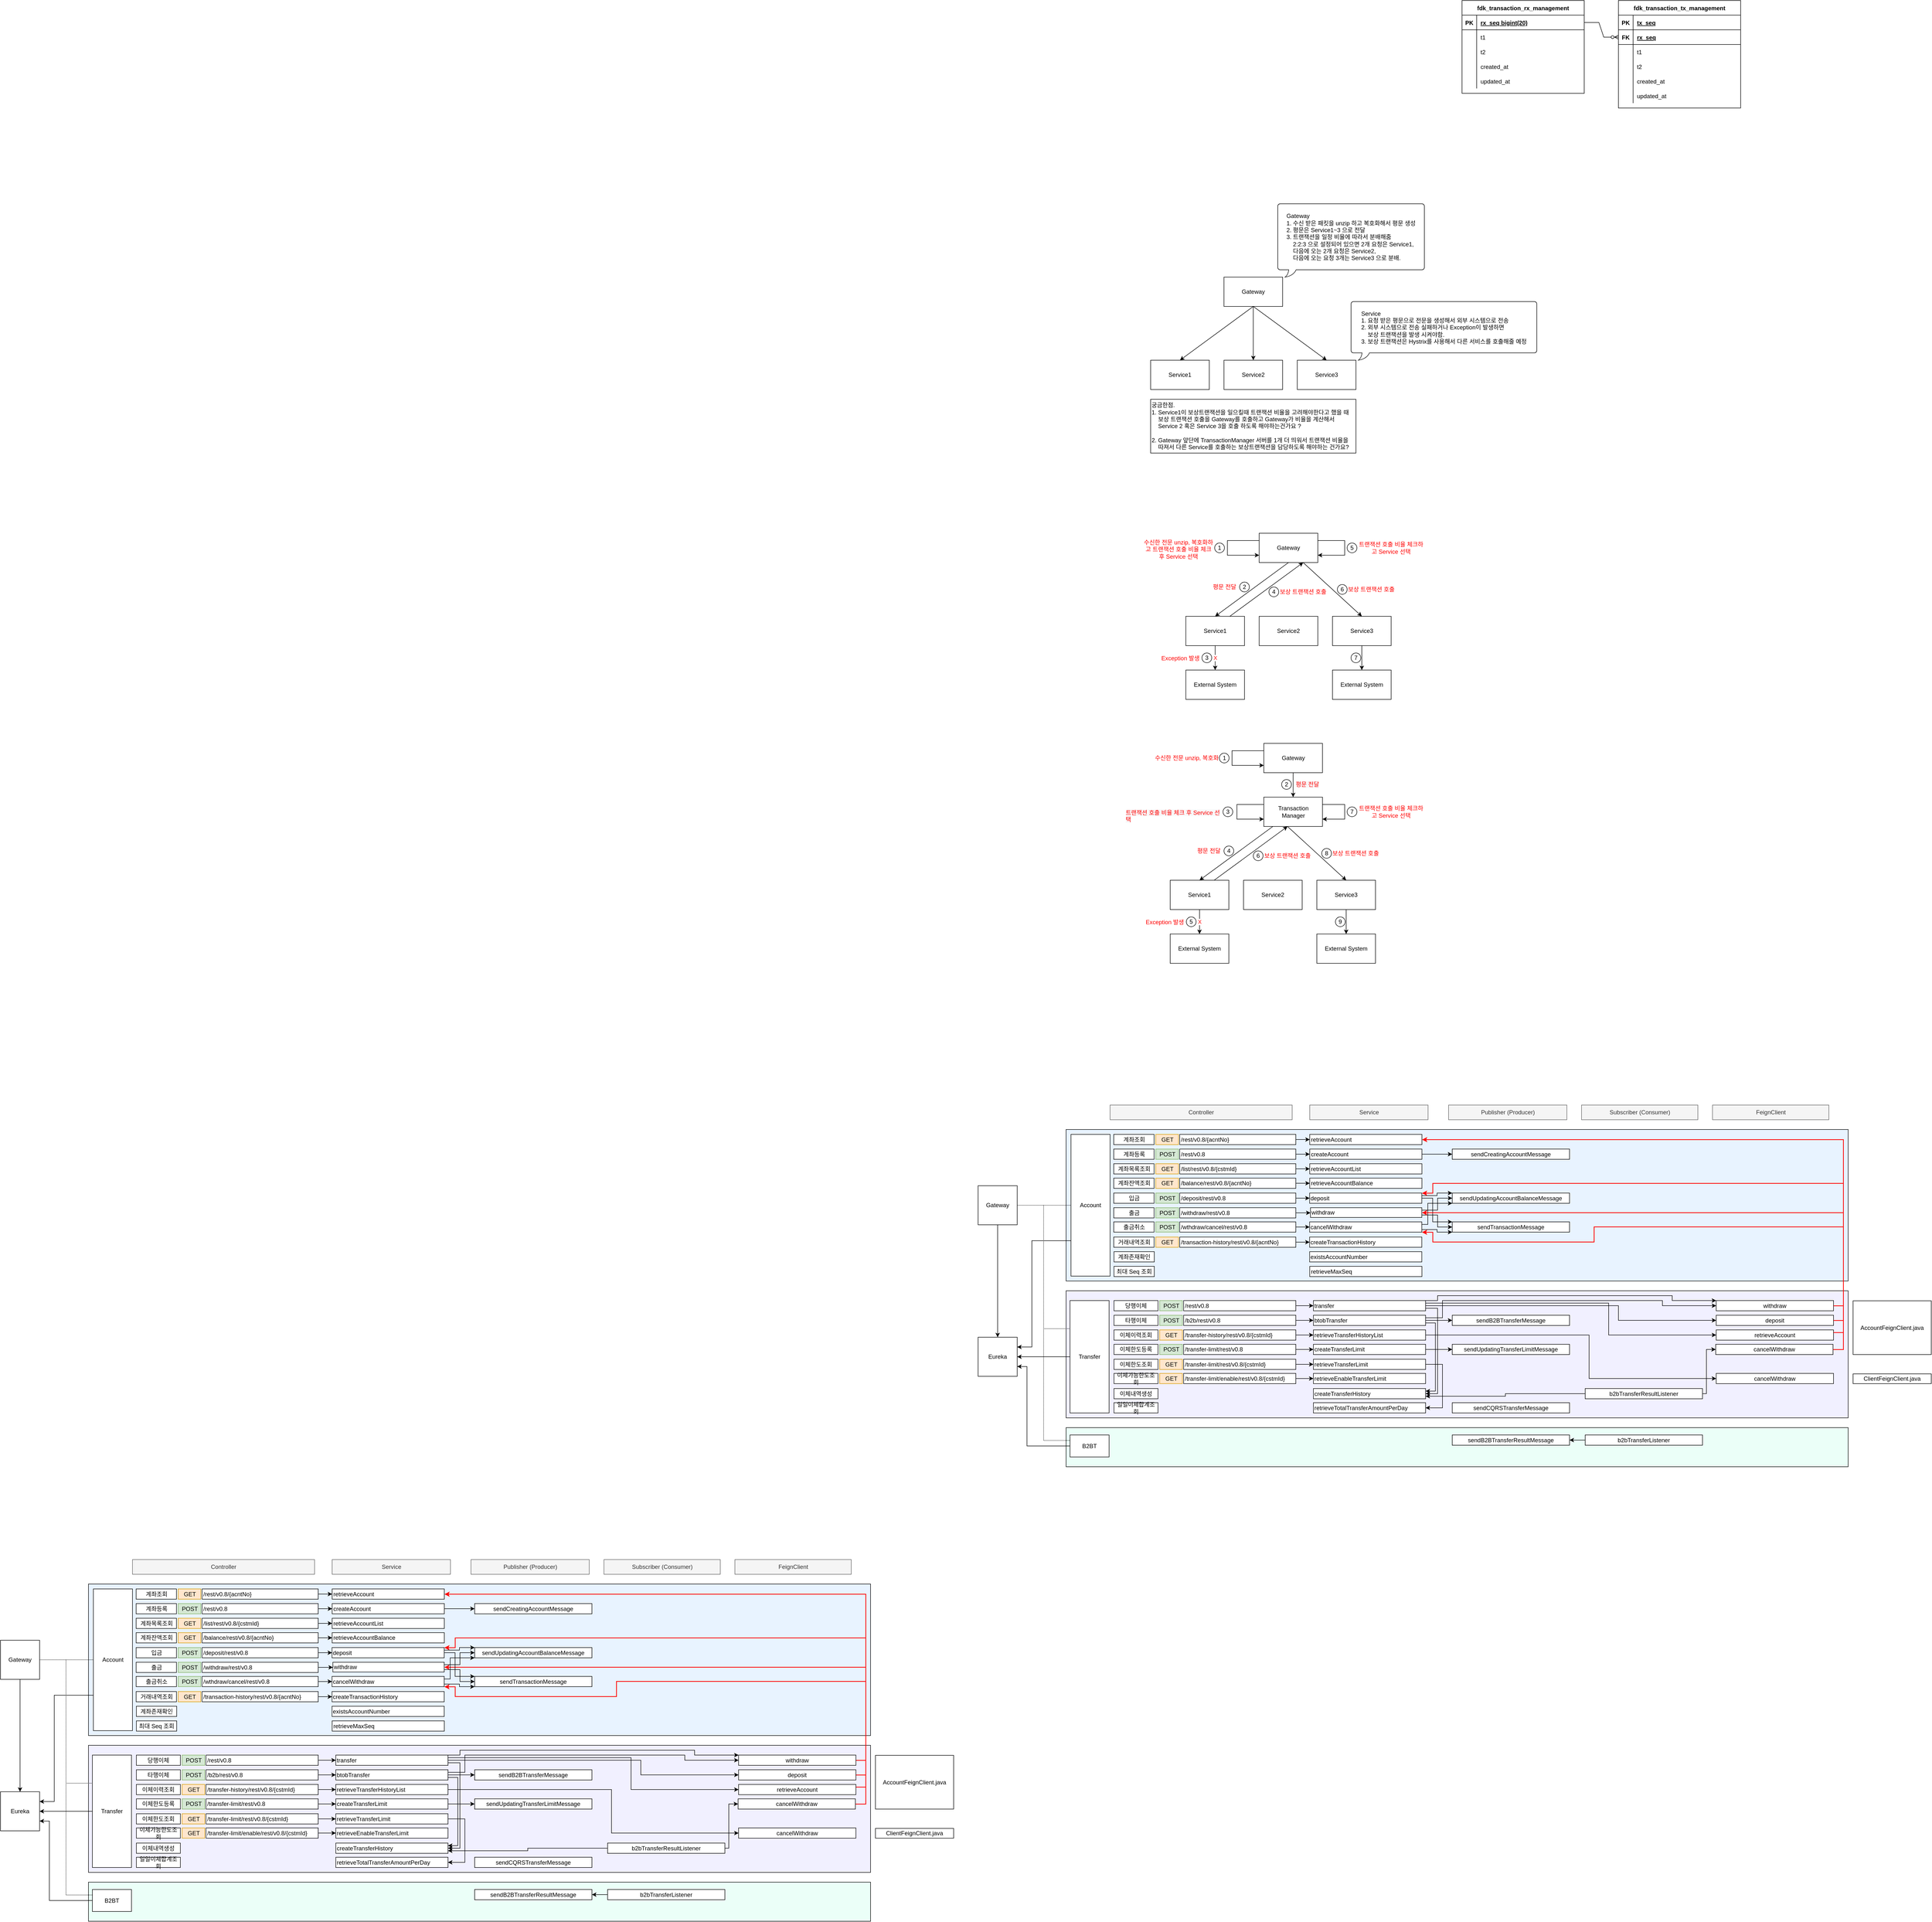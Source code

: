 <mxfile version="20.0.3" type="device"><diagram id="dr3csFHI7bt7FyzH8I2Q" name="Page-1"><mxGraphModel dx="5257" dy="1322" grid="0" gridSize="10" guides="1" tooltips="1" connect="1" arrows="1" fold="1" page="0" pageScale="1" pageWidth="827" pageHeight="1169" math="0" shadow="0"><root><mxCell id="0"/><mxCell id="1" parent="0"/><mxCell id="jpMr4jHeJOyTuj1pDXC3-27" value="fdk_transaction_rx_management" style="shape=table;startSize=30;container=1;collapsible=1;childLayout=tableLayout;fixedRows=1;rowLines=0;fontStyle=1;align=center;resizeLast=1;" parent="1" vertex="1"><mxGeometry x="-40" y="240" width="250" height="190" as="geometry"><mxRectangle x="320" y="240" width="230" height="30" as="alternateBounds"/></mxGeometry></mxCell><mxCell id="jpMr4jHeJOyTuj1pDXC3-28" value="" style="shape=tableRow;horizontal=0;startSize=0;swimlaneHead=0;swimlaneBody=0;fillColor=none;collapsible=0;dropTarget=0;points=[[0,0.5],[1,0.5]];portConstraint=eastwest;top=0;left=0;right=0;bottom=1;" parent="jpMr4jHeJOyTuj1pDXC3-27" vertex="1"><mxGeometry y="30" width="250" height="30" as="geometry"/></mxCell><mxCell id="jpMr4jHeJOyTuj1pDXC3-29" value="PK" style="shape=partialRectangle;connectable=0;fillColor=none;top=0;left=0;bottom=0;right=0;fontStyle=1;overflow=hidden;" parent="jpMr4jHeJOyTuj1pDXC3-28" vertex="1"><mxGeometry width="30" height="30" as="geometry"><mxRectangle width="30" height="30" as="alternateBounds"/></mxGeometry></mxCell><mxCell id="jpMr4jHeJOyTuj1pDXC3-30" value="rx_seq bigint(20)" style="shape=partialRectangle;connectable=0;fillColor=none;top=0;left=0;bottom=0;right=0;align=left;spacingLeft=6;fontStyle=5;overflow=hidden;" parent="jpMr4jHeJOyTuj1pDXC3-28" vertex="1"><mxGeometry x="30" width="220" height="30" as="geometry"><mxRectangle width="220" height="30" as="alternateBounds"/></mxGeometry></mxCell><mxCell id="jpMr4jHeJOyTuj1pDXC3-31" value="" style="shape=tableRow;horizontal=0;startSize=0;swimlaneHead=0;swimlaneBody=0;fillColor=none;collapsible=0;dropTarget=0;points=[[0,0.5],[1,0.5]];portConstraint=eastwest;top=0;left=0;right=0;bottom=0;" parent="jpMr4jHeJOyTuj1pDXC3-27" vertex="1"><mxGeometry y="60" width="250" height="30" as="geometry"/></mxCell><mxCell id="jpMr4jHeJOyTuj1pDXC3-32" value="" style="shape=partialRectangle;connectable=0;fillColor=none;top=0;left=0;bottom=0;right=0;editable=1;overflow=hidden;" parent="jpMr4jHeJOyTuj1pDXC3-31" vertex="1"><mxGeometry width="30" height="30" as="geometry"><mxRectangle width="30" height="30" as="alternateBounds"/></mxGeometry></mxCell><mxCell id="jpMr4jHeJOyTuj1pDXC3-33" value="t1" style="shape=partialRectangle;connectable=0;fillColor=none;top=0;left=0;bottom=0;right=0;align=left;spacingLeft=6;overflow=hidden;" parent="jpMr4jHeJOyTuj1pDXC3-31" vertex="1"><mxGeometry x="30" width="220" height="30" as="geometry"><mxRectangle width="220" height="30" as="alternateBounds"/></mxGeometry></mxCell><mxCell id="jpMr4jHeJOyTuj1pDXC3-34" value="" style="shape=tableRow;horizontal=0;startSize=0;swimlaneHead=0;swimlaneBody=0;fillColor=none;collapsible=0;dropTarget=0;points=[[0,0.5],[1,0.5]];portConstraint=eastwest;top=0;left=0;right=0;bottom=0;" parent="jpMr4jHeJOyTuj1pDXC3-27" vertex="1"><mxGeometry y="90" width="250" height="30" as="geometry"/></mxCell><mxCell id="jpMr4jHeJOyTuj1pDXC3-35" value="" style="shape=partialRectangle;connectable=0;fillColor=none;top=0;left=0;bottom=0;right=0;editable=1;overflow=hidden;" parent="jpMr4jHeJOyTuj1pDXC3-34" vertex="1"><mxGeometry width="30" height="30" as="geometry"><mxRectangle width="30" height="30" as="alternateBounds"/></mxGeometry></mxCell><mxCell id="jpMr4jHeJOyTuj1pDXC3-36" value="t2" style="shape=partialRectangle;connectable=0;fillColor=none;top=0;left=0;bottom=0;right=0;align=left;spacingLeft=6;overflow=hidden;" parent="jpMr4jHeJOyTuj1pDXC3-34" vertex="1"><mxGeometry x="30" width="220" height="30" as="geometry"><mxRectangle width="220" height="30" as="alternateBounds"/></mxGeometry></mxCell><mxCell id="jpMr4jHeJOyTuj1pDXC3-40" value="" style="shape=tableRow;horizontal=0;startSize=0;swimlaneHead=0;swimlaneBody=0;fillColor=none;collapsible=0;dropTarget=0;points=[[0,0.5],[1,0.5]];portConstraint=eastwest;top=0;left=0;right=0;bottom=0;" parent="jpMr4jHeJOyTuj1pDXC3-27" vertex="1"><mxGeometry y="120" width="250" height="30" as="geometry"/></mxCell><mxCell id="jpMr4jHeJOyTuj1pDXC3-41" value="" style="shape=partialRectangle;connectable=0;fillColor=none;top=0;left=0;bottom=0;right=0;editable=1;overflow=hidden;" parent="jpMr4jHeJOyTuj1pDXC3-40" vertex="1"><mxGeometry width="30" height="30" as="geometry"><mxRectangle width="30" height="30" as="alternateBounds"/></mxGeometry></mxCell><mxCell id="jpMr4jHeJOyTuj1pDXC3-42" value="created_at" style="shape=partialRectangle;connectable=0;fillColor=none;top=0;left=0;bottom=0;right=0;align=left;spacingLeft=6;overflow=hidden;" parent="jpMr4jHeJOyTuj1pDXC3-40" vertex="1"><mxGeometry x="30" width="220" height="30" as="geometry"><mxRectangle width="220" height="30" as="alternateBounds"/></mxGeometry></mxCell><mxCell id="jpMr4jHeJOyTuj1pDXC3-78" value="" style="shape=tableRow;horizontal=0;startSize=0;swimlaneHead=0;swimlaneBody=0;fillColor=none;collapsible=0;dropTarget=0;points=[[0,0.5],[1,0.5]];portConstraint=eastwest;top=0;left=0;right=0;bottom=0;" parent="jpMr4jHeJOyTuj1pDXC3-27" vertex="1"><mxGeometry y="150" width="250" height="30" as="geometry"/></mxCell><mxCell id="jpMr4jHeJOyTuj1pDXC3-79" value="" style="shape=partialRectangle;connectable=0;fillColor=none;top=0;left=0;bottom=0;right=0;editable=1;overflow=hidden;" parent="jpMr4jHeJOyTuj1pDXC3-78" vertex="1"><mxGeometry width="30" height="30" as="geometry"><mxRectangle width="30" height="30" as="alternateBounds"/></mxGeometry></mxCell><mxCell id="jpMr4jHeJOyTuj1pDXC3-80" value="updated_at" style="shape=partialRectangle;connectable=0;fillColor=none;top=0;left=0;bottom=0;right=0;align=left;spacingLeft=6;overflow=hidden;" parent="jpMr4jHeJOyTuj1pDXC3-78" vertex="1"><mxGeometry x="30" width="220" height="30" as="geometry"><mxRectangle width="220" height="30" as="alternateBounds"/></mxGeometry></mxCell><mxCell id="jpMr4jHeJOyTuj1pDXC3-91" value="fdk_transaction_tx_management" style="shape=table;startSize=30;container=1;collapsible=1;childLayout=tableLayout;fixedRows=1;rowLines=0;fontStyle=1;align=center;resizeLast=1;" parent="1" vertex="1"><mxGeometry x="280" y="240" width="250" height="220" as="geometry"><mxRectangle x="320" y="240" width="230" height="30" as="alternateBounds"/></mxGeometry></mxCell><mxCell id="jpMr4jHeJOyTuj1pDXC3-92" value="" style="shape=tableRow;horizontal=0;startSize=0;swimlaneHead=0;swimlaneBody=0;fillColor=none;collapsible=0;dropTarget=0;points=[[0,0.5],[1,0.5]];portConstraint=eastwest;top=0;left=0;right=0;bottom=1;" parent="jpMr4jHeJOyTuj1pDXC3-91" vertex="1"><mxGeometry y="30" width="250" height="30" as="geometry"/></mxCell><mxCell id="jpMr4jHeJOyTuj1pDXC3-93" value="PK" style="shape=partialRectangle;connectable=0;fillColor=none;top=0;left=0;bottom=0;right=0;fontStyle=1;overflow=hidden;" parent="jpMr4jHeJOyTuj1pDXC3-92" vertex="1"><mxGeometry width="30" height="30" as="geometry"><mxRectangle width="30" height="30" as="alternateBounds"/></mxGeometry></mxCell><mxCell id="jpMr4jHeJOyTuj1pDXC3-94" value="tx_seq" style="shape=partialRectangle;connectable=0;fillColor=none;top=0;left=0;bottom=0;right=0;align=left;spacingLeft=6;fontStyle=5;overflow=hidden;" parent="jpMr4jHeJOyTuj1pDXC3-92" vertex="1"><mxGeometry x="30" width="220" height="30" as="geometry"><mxRectangle width="220" height="30" as="alternateBounds"/></mxGeometry></mxCell><mxCell id="jpMr4jHeJOyTuj1pDXC3-110" value="" style="shape=tableRow;horizontal=0;startSize=0;swimlaneHead=0;swimlaneBody=0;fillColor=none;collapsible=0;dropTarget=0;points=[[0,0.5],[1,0.5]];portConstraint=eastwest;top=0;left=0;right=0;bottom=1;" parent="jpMr4jHeJOyTuj1pDXC3-91" vertex="1"><mxGeometry y="60" width="250" height="30" as="geometry"/></mxCell><mxCell id="jpMr4jHeJOyTuj1pDXC3-111" value="FK" style="shape=partialRectangle;connectable=0;fillColor=none;top=0;left=0;bottom=0;right=0;fontStyle=1;overflow=hidden;" parent="jpMr4jHeJOyTuj1pDXC3-110" vertex="1"><mxGeometry width="30" height="30" as="geometry"><mxRectangle width="30" height="30" as="alternateBounds"/></mxGeometry></mxCell><mxCell id="jpMr4jHeJOyTuj1pDXC3-112" value="rx_seq" style="shape=partialRectangle;connectable=0;fillColor=none;top=0;left=0;bottom=0;right=0;align=left;spacingLeft=6;fontStyle=5;overflow=hidden;" parent="jpMr4jHeJOyTuj1pDXC3-110" vertex="1"><mxGeometry x="30" width="220" height="30" as="geometry"><mxRectangle width="220" height="30" as="alternateBounds"/></mxGeometry></mxCell><mxCell id="jpMr4jHeJOyTuj1pDXC3-95" value="" style="shape=tableRow;horizontal=0;startSize=0;swimlaneHead=0;swimlaneBody=0;fillColor=none;collapsible=0;dropTarget=0;points=[[0,0.5],[1,0.5]];portConstraint=eastwest;top=0;left=0;right=0;bottom=0;" parent="jpMr4jHeJOyTuj1pDXC3-91" vertex="1"><mxGeometry y="90" width="250" height="30" as="geometry"/></mxCell><mxCell id="jpMr4jHeJOyTuj1pDXC3-96" value="" style="shape=partialRectangle;connectable=0;fillColor=none;top=0;left=0;bottom=0;right=0;editable=1;overflow=hidden;" parent="jpMr4jHeJOyTuj1pDXC3-95" vertex="1"><mxGeometry width="30" height="30" as="geometry"><mxRectangle width="30" height="30" as="alternateBounds"/></mxGeometry></mxCell><mxCell id="jpMr4jHeJOyTuj1pDXC3-97" value="t1" style="shape=partialRectangle;connectable=0;fillColor=none;top=0;left=0;bottom=0;right=0;align=left;spacingLeft=6;overflow=hidden;" parent="jpMr4jHeJOyTuj1pDXC3-95" vertex="1"><mxGeometry x="30" width="220" height="30" as="geometry"><mxRectangle width="220" height="30" as="alternateBounds"/></mxGeometry></mxCell><mxCell id="jpMr4jHeJOyTuj1pDXC3-98" value="" style="shape=tableRow;horizontal=0;startSize=0;swimlaneHead=0;swimlaneBody=0;fillColor=none;collapsible=0;dropTarget=0;points=[[0,0.5],[1,0.5]];portConstraint=eastwest;top=0;left=0;right=0;bottom=0;" parent="jpMr4jHeJOyTuj1pDXC3-91" vertex="1"><mxGeometry y="120" width="250" height="30" as="geometry"/></mxCell><mxCell id="jpMr4jHeJOyTuj1pDXC3-99" value="" style="shape=partialRectangle;connectable=0;fillColor=none;top=0;left=0;bottom=0;right=0;editable=1;overflow=hidden;" parent="jpMr4jHeJOyTuj1pDXC3-98" vertex="1"><mxGeometry width="30" height="30" as="geometry"><mxRectangle width="30" height="30" as="alternateBounds"/></mxGeometry></mxCell><mxCell id="jpMr4jHeJOyTuj1pDXC3-100" value="t2" style="shape=partialRectangle;connectable=0;fillColor=none;top=0;left=0;bottom=0;right=0;align=left;spacingLeft=6;overflow=hidden;" parent="jpMr4jHeJOyTuj1pDXC3-98" vertex="1"><mxGeometry x="30" width="220" height="30" as="geometry"><mxRectangle width="220" height="30" as="alternateBounds"/></mxGeometry></mxCell><mxCell id="jpMr4jHeJOyTuj1pDXC3-101" value="" style="shape=tableRow;horizontal=0;startSize=0;swimlaneHead=0;swimlaneBody=0;fillColor=none;collapsible=0;dropTarget=0;points=[[0,0.5],[1,0.5]];portConstraint=eastwest;top=0;left=0;right=0;bottom=0;" parent="jpMr4jHeJOyTuj1pDXC3-91" vertex="1"><mxGeometry y="150" width="250" height="30" as="geometry"/></mxCell><mxCell id="jpMr4jHeJOyTuj1pDXC3-102" value="" style="shape=partialRectangle;connectable=0;fillColor=none;top=0;left=0;bottom=0;right=0;editable=1;overflow=hidden;" parent="jpMr4jHeJOyTuj1pDXC3-101" vertex="1"><mxGeometry width="30" height="30" as="geometry"><mxRectangle width="30" height="30" as="alternateBounds"/></mxGeometry></mxCell><mxCell id="jpMr4jHeJOyTuj1pDXC3-103" value="created_at" style="shape=partialRectangle;connectable=0;fillColor=none;top=0;left=0;bottom=0;right=0;align=left;spacingLeft=6;overflow=hidden;" parent="jpMr4jHeJOyTuj1pDXC3-101" vertex="1"><mxGeometry x="30" width="220" height="30" as="geometry"><mxRectangle width="220" height="30" as="alternateBounds"/></mxGeometry></mxCell><mxCell id="jpMr4jHeJOyTuj1pDXC3-104" value="" style="shape=tableRow;horizontal=0;startSize=0;swimlaneHead=0;swimlaneBody=0;fillColor=none;collapsible=0;dropTarget=0;points=[[0,0.5],[1,0.5]];portConstraint=eastwest;top=0;left=0;right=0;bottom=0;" parent="jpMr4jHeJOyTuj1pDXC3-91" vertex="1"><mxGeometry y="180" width="250" height="30" as="geometry"/></mxCell><mxCell id="jpMr4jHeJOyTuj1pDXC3-105" value="" style="shape=partialRectangle;connectable=0;fillColor=none;top=0;left=0;bottom=0;right=0;editable=1;overflow=hidden;" parent="jpMr4jHeJOyTuj1pDXC3-104" vertex="1"><mxGeometry width="30" height="30" as="geometry"><mxRectangle width="30" height="30" as="alternateBounds"/></mxGeometry></mxCell><mxCell id="jpMr4jHeJOyTuj1pDXC3-106" value="updated_at" style="shape=partialRectangle;connectable=0;fillColor=none;top=0;left=0;bottom=0;right=0;align=left;spacingLeft=6;overflow=hidden;" parent="jpMr4jHeJOyTuj1pDXC3-104" vertex="1"><mxGeometry x="30" width="220" height="30" as="geometry"><mxRectangle width="220" height="30" as="alternateBounds"/></mxGeometry></mxCell><mxCell id="jpMr4jHeJOyTuj1pDXC3-114" value="" style="edgeStyle=entityRelationEdgeStyle;fontSize=12;html=1;endArrow=ERzeroToMany;endFill=1;rounded=0;fontFamily=Helvetica;fontColor=default;exitX=1;exitY=0.5;exitDx=0;exitDy=0;entryX=0;entryY=0.5;entryDx=0;entryDy=0;" parent="1" source="jpMr4jHeJOyTuj1pDXC3-28" target="jpMr4jHeJOyTuj1pDXC3-110" edge="1"><mxGeometry width="100" height="100" relative="1" as="geometry"><mxPoint x="360" y="490" as="sourcePoint"/><mxPoint x="460" y="390" as="targetPoint"/></mxGeometry></mxCell><mxCell id="4-lHO5G8C1n3di6z6vY6-1" value="Gateway" style="rounded=0;whiteSpace=wrap;html=1;" parent="1" vertex="1"><mxGeometry x="-527" y="806" width="120" height="60" as="geometry"/></mxCell><mxCell id="4-lHO5G8C1n3di6z6vY6-2" value="Service1" style="rounded=0;whiteSpace=wrap;html=1;" parent="1" vertex="1"><mxGeometry x="-677" y="976" width="120" height="60" as="geometry"/></mxCell><mxCell id="4-lHO5G8C1n3di6z6vY6-3" value="Service2" style="rounded=0;whiteSpace=wrap;html=1;" parent="1" vertex="1"><mxGeometry x="-527" y="976" width="120" height="60" as="geometry"/></mxCell><mxCell id="4-lHO5G8C1n3di6z6vY6-4" value="Service3" style="rounded=0;whiteSpace=wrap;html=1;" parent="1" vertex="1"><mxGeometry x="-377" y="976" width="120" height="60" as="geometry"/></mxCell><mxCell id="4-lHO5G8C1n3di6z6vY6-5" value="&lt;div style=&quot;text-align: left;&quot;&gt;&lt;span style=&quot;background-color: initial;&quot;&gt;Gateway&lt;/span&gt;&lt;/div&gt;&lt;div style=&quot;text-align: left;&quot;&gt;&lt;span style=&quot;background-color: initial;&quot;&gt;1. 수신 받은 패킷을 unzip 하고 복호화해서 평문 생성&lt;/span&gt;&lt;/div&gt;&lt;div style=&quot;text-align: left;&quot;&gt;&lt;span style=&quot;background-color: initial;&quot;&gt;2. 평문은 Service1~3 으로 전달&lt;/span&gt;&lt;/div&gt;&lt;div style=&quot;text-align: left;&quot;&gt;&lt;span style=&quot;background-color: initial;&quot;&gt;3. 트랜잭션을 일정 비율에 따라서 분배해줌&lt;/span&gt;&lt;/div&gt;&lt;div style=&quot;text-align: left;&quot;&gt;&lt;span style=&quot;background-color: initial;&quot;&gt;&amp;nbsp; &amp;nbsp; 2:2:3 으로 설정되어 있으면 2개 요청은 Service1,&lt;/span&gt;&lt;/div&gt;&lt;div style=&quot;text-align: left;&quot;&gt;&lt;span style=&quot;background-color: initial;&quot;&gt;&amp;nbsp; &amp;nbsp; 다음에 오는 2개 요청은 Service2,&lt;/span&gt;&lt;/div&gt;&lt;div style=&quot;text-align: left;&quot;&gt;&lt;span style=&quot;background-color: initial;&quot;&gt;&amp;nbsp; &amp;nbsp; 다음에 오는 요청 3개는 Service3 으로 분배.&lt;/span&gt;&lt;/div&gt;" style="whiteSpace=wrap;html=1;shape=mxgraph.basic.roundRectCallout;dx=30;dy=15;size=5;boundedLbl=1;" parent="1" vertex="1"><mxGeometry x="-417" y="656" width="300" height="150" as="geometry"/></mxCell><mxCell id="4-lHO5G8C1n3di6z6vY6-6" value="" style="endArrow=classic;html=1;rounded=0;exitX=0.5;exitY=1;exitDx=0;exitDy=0;entryX=0.5;entryY=0;entryDx=0;entryDy=0;" parent="1" source="4-lHO5G8C1n3di6z6vY6-1" target="4-lHO5G8C1n3di6z6vY6-2" edge="1"><mxGeometry width="50" height="50" relative="1" as="geometry"><mxPoint x="-477" y="1046" as="sourcePoint"/><mxPoint x="-427" y="996" as="targetPoint"/></mxGeometry></mxCell><mxCell id="4-lHO5G8C1n3di6z6vY6-7" value="" style="endArrow=classic;html=1;rounded=0;exitX=0.5;exitY=1;exitDx=0;exitDy=0;entryX=0.5;entryY=0;entryDx=0;entryDy=0;" parent="1" source="4-lHO5G8C1n3di6z6vY6-1" target="4-lHO5G8C1n3di6z6vY6-3" edge="1"><mxGeometry width="50" height="50" relative="1" as="geometry"><mxPoint x="-457" y="876" as="sourcePoint"/><mxPoint x="-607" y="986" as="targetPoint"/></mxGeometry></mxCell><mxCell id="4-lHO5G8C1n3di6z6vY6-8" value="" style="endArrow=classic;html=1;rounded=0;exitX=0.5;exitY=1;exitDx=0;exitDy=0;entryX=0.5;entryY=0;entryDx=0;entryDy=0;" parent="1" source="4-lHO5G8C1n3di6z6vY6-1" target="4-lHO5G8C1n3di6z6vY6-4" edge="1"><mxGeometry width="50" height="50" relative="1" as="geometry"><mxPoint x="-457" y="876" as="sourcePoint"/><mxPoint x="-457" y="986" as="targetPoint"/></mxGeometry></mxCell><mxCell id="4-lHO5G8C1n3di6z6vY6-9" value="&lt;div style=&quot;text-align: left;&quot;&gt;Service&lt;/div&gt;&lt;div style=&quot;text-align: left;&quot;&gt;&lt;span style=&quot;background-color: initial;&quot;&gt;1. 요청 받은 평문으로 전문을 생성해서 외부 시스템으로 전송&lt;br&gt;&lt;/span&gt;&lt;/div&gt;&lt;div style=&quot;text-align: left;&quot;&gt;&lt;span style=&quot;background-color: initial;&quot;&gt;2. 외부 시스템으로 전송 실패하거나 Exception이 발생하면&amp;nbsp;&lt;/span&gt;&lt;/div&gt;&lt;div style=&quot;text-align: left;&quot;&gt;&lt;span style=&quot;background-color: initial;&quot;&gt;&amp;nbsp; &amp;nbsp; 보상 트랜잭션을 발생 시켜야함.&lt;/span&gt;&lt;/div&gt;&lt;div style=&quot;text-align: left;&quot;&gt;&lt;span style=&quot;background-color: initial;&quot;&gt;3. 보상 트랜잭션은 Hystrix를 사용해서 다른 서비스를 호출해줄 예정&lt;/span&gt;&lt;/div&gt;" style="whiteSpace=wrap;html=1;shape=mxgraph.basic.roundRectCallout;dx=30;dy=15;size=5;boundedLbl=1;" parent="1" vertex="1"><mxGeometry x="-267" y="856" width="380" height="120" as="geometry"/></mxCell><mxCell id="4-lHO5G8C1n3di6z6vY6-11" value="궁금한점.&lt;br&gt;1. Service1이 보상트랜잭션을 일으킬때 트랜잭션 비율을 고려해야한다고 했을 때&lt;br&gt;&amp;nbsp; &amp;nbsp; 보상 트랜잭션 호출을 Gateway를 호출하고 Gateway가 비율을 계산해서 &lt;br&gt;&amp;nbsp; &amp;nbsp; Service 2 혹은 Service 3을 호출 하도록 해야하는건가요 ?&lt;br&gt;&lt;br&gt;2. Gateway 앞단에 TransactionManager 서버를 1개 더 띄워서 트랜잭션 비율을 &lt;br&gt;&amp;nbsp; &amp;nbsp; 따져서 다른 Service를 호출하는 보상트랜잭션을 담당하도록 해야하는 건가요?" style="rounded=0;whiteSpace=wrap;html=1;align=left;verticalAlign=middle;" parent="1" vertex="1"><mxGeometry x="-677" y="1056" width="420" height="110" as="geometry"/></mxCell><mxCell id="4-lHO5G8C1n3di6z6vY6-12" value="Gateway" style="rounded=0;whiteSpace=wrap;html=1;" parent="1" vertex="1"><mxGeometry x="-455" y="1330" width="120" height="60" as="geometry"/></mxCell><mxCell id="4-lHO5G8C1n3di6z6vY6-13" value="Service1" style="rounded=0;whiteSpace=wrap;html=1;" parent="1" vertex="1"><mxGeometry x="-605" y="1500" width="120" height="60" as="geometry"/></mxCell><mxCell id="4-lHO5G8C1n3di6z6vY6-14" value="Service2" style="rounded=0;whiteSpace=wrap;html=1;" parent="1" vertex="1"><mxGeometry x="-455" y="1500" width="120" height="60" as="geometry"/></mxCell><mxCell id="4-lHO5G8C1n3di6z6vY6-15" value="Service3" style="rounded=0;whiteSpace=wrap;html=1;" parent="1" vertex="1"><mxGeometry x="-305" y="1500" width="120" height="60" as="geometry"/></mxCell><mxCell id="4-lHO5G8C1n3di6z6vY6-16" value="" style="endArrow=classic;html=1;rounded=0;exitX=0.5;exitY=1;exitDx=0;exitDy=0;entryX=0.5;entryY=0;entryDx=0;entryDy=0;" parent="1" source="4-lHO5G8C1n3di6z6vY6-12" target="4-lHO5G8C1n3di6z6vY6-13" edge="1"><mxGeometry width="50" height="50" relative="1" as="geometry"><mxPoint x="-405" y="1570" as="sourcePoint"/><mxPoint x="-355" y="1520" as="targetPoint"/></mxGeometry></mxCell><mxCell id="4-lHO5G8C1n3di6z6vY6-20" value="2" style="ellipse;whiteSpace=wrap;html=1;" parent="1" vertex="1"><mxGeometry x="-495" y="1430" width="20" height="20" as="geometry"/></mxCell><mxCell id="4-lHO5G8C1n3di6z6vY6-21" value="External System" style="rounded=0;whiteSpace=wrap;html=1;" parent="1" vertex="1"><mxGeometry x="-605" y="1610" width="120" height="60" as="geometry"/></mxCell><mxCell id="4-lHO5G8C1n3di6z6vY6-22" value="X" style="endArrow=classic;html=1;rounded=0;exitX=0.5;exitY=1;exitDx=0;exitDy=0;entryX=0.5;entryY=0;entryDx=0;entryDy=0;fontColor=#FF0000;" parent="1" source="4-lHO5G8C1n3di6z6vY6-13" target="4-lHO5G8C1n3di6z6vY6-21" edge="1"><mxGeometry width="50" height="50" relative="1" as="geometry"><mxPoint x="-385" y="1400" as="sourcePoint"/><mxPoint x="-535" y="1510" as="targetPoint"/></mxGeometry></mxCell><mxCell id="4-lHO5G8C1n3di6z6vY6-23" value="3" style="ellipse;whiteSpace=wrap;html=1;" parent="1" vertex="1"><mxGeometry x="-572" y="1575" width="20" height="20" as="geometry"/></mxCell><mxCell id="4-lHO5G8C1n3di6z6vY6-24" value="" style="endArrow=classic;html=1;rounded=0;exitX=0.75;exitY=0;exitDx=0;exitDy=0;entryX=0.75;entryY=1;entryDx=0;entryDy=0;" parent="1" source="4-lHO5G8C1n3di6z6vY6-13" target="4-lHO5G8C1n3di6z6vY6-12" edge="1"><mxGeometry width="50" height="50" relative="1" as="geometry"><mxPoint x="-385" y="1400" as="sourcePoint"/><mxPoint x="-535" y="1510" as="targetPoint"/></mxGeometry></mxCell><mxCell id="4-lHO5G8C1n3di6z6vY6-25" value="4" style="ellipse;whiteSpace=wrap;html=1;" parent="1" vertex="1"><mxGeometry x="-435" y="1440" width="20" height="20" as="geometry"/></mxCell><mxCell id="4-lHO5G8C1n3di6z6vY6-26" value="보상 트랜잭션 호출" style="text;html=1;strokeColor=none;fillColor=none;align=center;verticalAlign=middle;whiteSpace=wrap;rounded=0;fontColor=#FF0000;" parent="1" vertex="1"><mxGeometry x="-415" y="1435" width="100" height="30" as="geometry"/></mxCell><mxCell id="4-lHO5G8C1n3di6z6vY6-29" value="" style="edgeStyle=elbowEdgeStyle;elbow=vertical;endArrow=classic;html=1;rounded=0;fontColor=#FF0000;exitX=1;exitY=0.25;exitDx=0;exitDy=0;" parent="1" source="4-lHO5G8C1n3di6z6vY6-12" target="4-lHO5G8C1n3di6z6vY6-12" edge="1"><mxGeometry width="50" height="50" relative="1" as="geometry"><mxPoint x="-285" y="1590" as="sourcePoint"/><mxPoint x="-235" y="1540" as="targetPoint"/><Array as="points"><mxPoint x="-280" y="1345"/></Array></mxGeometry></mxCell><mxCell id="4-lHO5G8C1n3di6z6vY6-30" value="5" style="ellipse;whiteSpace=wrap;html=1;" parent="1" vertex="1"><mxGeometry x="-275" y="1350" width="20" height="20" as="geometry"/></mxCell><mxCell id="4-lHO5G8C1n3di6z6vY6-31" value="트랜잭션 호출 비율 체크하고 Service 선택" style="text;html=1;strokeColor=none;fillColor=none;align=center;verticalAlign=middle;whiteSpace=wrap;rounded=0;fontColor=#FF0000;" parent="1" vertex="1"><mxGeometry x="-255" y="1345" width="140" height="30" as="geometry"/></mxCell><mxCell id="4-lHO5G8C1n3di6z6vY6-33" value="" style="endArrow=classic;html=1;rounded=0;exitX=0.75;exitY=1;exitDx=0;exitDy=0;entryX=0.5;entryY=0;entryDx=0;entryDy=0;" parent="1" source="4-lHO5G8C1n3di6z6vY6-12" target="4-lHO5G8C1n3di6z6vY6-15" edge="1"><mxGeometry width="50" height="50" relative="1" as="geometry"><mxPoint x="-385" y="1400" as="sourcePoint"/><mxPoint x="-535" y="1510" as="targetPoint"/></mxGeometry></mxCell><mxCell id="4-lHO5G8C1n3di6z6vY6-36" value="6" style="ellipse;whiteSpace=wrap;html=1;" parent="1" vertex="1"><mxGeometry x="-295" y="1435" width="20" height="20" as="geometry"/></mxCell><mxCell id="4-lHO5G8C1n3di6z6vY6-37" value="보상 트랜잭션 호출" style="text;html=1;strokeColor=none;fillColor=none;align=left;verticalAlign=middle;whiteSpace=wrap;rounded=0;fontColor=#FF0000;" parent="1" vertex="1"><mxGeometry x="-275" y="1430" width="140" height="30" as="geometry"/></mxCell><mxCell id="4-lHO5G8C1n3di6z6vY6-38" value="External System" style="rounded=0;whiteSpace=wrap;html=1;" parent="1" vertex="1"><mxGeometry x="-305" y="1610" width="120" height="60" as="geometry"/></mxCell><mxCell id="4-lHO5G8C1n3di6z6vY6-39" value="" style="endArrow=classic;html=1;rounded=0;exitX=0.5;exitY=1;exitDx=0;exitDy=0;entryX=0.5;entryY=0;entryDx=0;entryDy=0;fontColor=#FF0000;" parent="1" source="4-lHO5G8C1n3di6z6vY6-15" target="4-lHO5G8C1n3di6z6vY6-38" edge="1"><mxGeometry width="50" height="50" relative="1" as="geometry"><mxPoint x="-245" y="1550" as="sourcePoint"/><mxPoint x="-235" y="1500" as="targetPoint"/></mxGeometry></mxCell><mxCell id="4-lHO5G8C1n3di6z6vY6-40" value="7" style="ellipse;whiteSpace=wrap;html=1;" parent="1" vertex="1"><mxGeometry x="-267" y="1575" width="20" height="20" as="geometry"/></mxCell><mxCell id="4-lHO5G8C1n3di6z6vY6-41" value="평문 전달" style="text;html=1;strokeColor=none;fillColor=none;align=right;verticalAlign=middle;whiteSpace=wrap;rounded=0;fontColor=#FF0000;" parent="1" vertex="1"><mxGeometry x="-570" y="1425" width="70" height="30" as="geometry"/></mxCell><mxCell id="4-lHO5G8C1n3di6z6vY6-42" value="Exception 발생" style="text;html=1;strokeColor=none;fillColor=none;align=center;verticalAlign=middle;whiteSpace=wrap;rounded=0;fontColor=#FF0000;" parent="1" vertex="1"><mxGeometry x="-662" y="1571" width="92" height="30" as="geometry"/></mxCell><mxCell id="4-lHO5G8C1n3di6z6vY6-66" value="" style="edgeStyle=elbowEdgeStyle;elbow=vertical;endArrow=classic;html=1;rounded=0;fontColor=#FF0000;exitX=0;exitY=0.25;exitDx=0;exitDy=0;entryX=0;entryY=0.75;entryDx=0;entryDy=0;" parent="1" source="4-lHO5G8C1n3di6z6vY6-12" target="4-lHO5G8C1n3di6z6vY6-12" edge="1"><mxGeometry width="50" height="50" relative="1" as="geometry"><mxPoint x="-325" y="1355" as="sourcePoint"/><mxPoint x="-325" y="1385" as="targetPoint"/><Array as="points"><mxPoint x="-520" y="1360"/><mxPoint x="-570" y="1355"/></Array></mxGeometry></mxCell><mxCell id="4-lHO5G8C1n3di6z6vY6-67" value="1" style="ellipse;whiteSpace=wrap;html=1;" parent="1" vertex="1"><mxGeometry x="-546" y="1350" width="20" height="20" as="geometry"/></mxCell><mxCell id="4-lHO5G8C1n3di6z6vY6-68" value="수신한 전문 unzip, 복호화하고 트랜잭션 호출 비율 체크 후 Service 선택" style="text;html=1;strokeColor=none;fillColor=none;align=center;verticalAlign=middle;whiteSpace=wrap;rounded=0;fontColor=#FF0000;" parent="1" vertex="1"><mxGeometry x="-694" y="1335" width="148" height="55" as="geometry"/></mxCell><mxCell id="4-lHO5G8C1n3di6z6vY6-96" style="edgeStyle=orthogonalEdgeStyle;rounded=0;orthogonalLoop=1;jettySize=auto;html=1;exitX=0.5;exitY=1;exitDx=0;exitDy=0;entryX=0.5;entryY=0;entryDx=0;entryDy=0;fontColor=#FF0000;" parent="1" source="4-lHO5G8C1n3di6z6vY6-69" target="4-lHO5G8C1n3di6z6vY6-95" edge="1"><mxGeometry relative="1" as="geometry"/></mxCell><mxCell id="4-lHO5G8C1n3di6z6vY6-69" value="Gateway" style="rounded=0;whiteSpace=wrap;html=1;" parent="1" vertex="1"><mxGeometry x="-445.5" y="1760" width="120" height="60" as="geometry"/></mxCell><mxCell id="4-lHO5G8C1n3di6z6vY6-70" value="Service1" style="rounded=0;whiteSpace=wrap;html=1;" parent="1" vertex="1"><mxGeometry x="-637" y="2040" width="120" height="60" as="geometry"/></mxCell><mxCell id="4-lHO5G8C1n3di6z6vY6-71" value="Service2" style="rounded=0;whiteSpace=wrap;html=1;" parent="1" vertex="1"><mxGeometry x="-487" y="2040" width="120" height="60" as="geometry"/></mxCell><mxCell id="4-lHO5G8C1n3di6z6vY6-72" value="Service3" style="rounded=0;whiteSpace=wrap;html=1;" parent="1" vertex="1"><mxGeometry x="-337" y="2040" width="120" height="60" as="geometry"/></mxCell><mxCell id="4-lHO5G8C1n3di6z6vY6-73" value="" style="endArrow=classic;html=1;rounded=0;exitX=0.5;exitY=1;exitDx=0;exitDy=0;entryX=0.5;entryY=0;entryDx=0;entryDy=0;" parent="1" target="4-lHO5G8C1n3di6z6vY6-70" edge="1"><mxGeometry width="50" height="50" relative="1" as="geometry"><mxPoint x="-427" y="1930" as="sourcePoint"/><mxPoint x="-387" y="2060" as="targetPoint"/></mxGeometry></mxCell><mxCell id="4-lHO5G8C1n3di6z6vY6-74" value="4" style="ellipse;whiteSpace=wrap;html=1;" parent="1" vertex="1"><mxGeometry x="-527" y="1970" width="20" height="20" as="geometry"/></mxCell><mxCell id="4-lHO5G8C1n3di6z6vY6-75" value="External System" style="rounded=0;whiteSpace=wrap;html=1;" parent="1" vertex="1"><mxGeometry x="-637" y="2150" width="120" height="60" as="geometry"/></mxCell><mxCell id="4-lHO5G8C1n3di6z6vY6-76" value="X" style="endArrow=classic;html=1;rounded=0;exitX=0.5;exitY=1;exitDx=0;exitDy=0;entryX=0.5;entryY=0;entryDx=0;entryDy=0;fontColor=#FF0000;" parent="1" source="4-lHO5G8C1n3di6z6vY6-70" target="4-lHO5G8C1n3di6z6vY6-75" edge="1"><mxGeometry width="50" height="50" relative="1" as="geometry"><mxPoint x="-417" y="1940" as="sourcePoint"/><mxPoint x="-567" y="2050" as="targetPoint"/></mxGeometry></mxCell><mxCell id="4-lHO5G8C1n3di6z6vY6-77" value="5" style="ellipse;whiteSpace=wrap;html=1;" parent="1" vertex="1"><mxGeometry x="-604" y="2115" width="20" height="20" as="geometry"/></mxCell><mxCell id="4-lHO5G8C1n3di6z6vY6-78" value="" style="endArrow=classic;html=1;rounded=0;exitX=0.75;exitY=0;exitDx=0;exitDy=0;entryX=0.75;entryY=1;entryDx=0;entryDy=0;" parent="1" source="4-lHO5G8C1n3di6z6vY6-70" edge="1"><mxGeometry width="50" height="50" relative="1" as="geometry"><mxPoint x="-417" y="1940" as="sourcePoint"/><mxPoint x="-397" y="1930" as="targetPoint"/></mxGeometry></mxCell><mxCell id="4-lHO5G8C1n3di6z6vY6-79" value="6" style="ellipse;whiteSpace=wrap;html=1;" parent="1" vertex="1"><mxGeometry x="-467" y="1980" width="20" height="20" as="geometry"/></mxCell><mxCell id="4-lHO5G8C1n3di6z6vY6-80" value="보상 트랜잭션 호출" style="text;html=1;strokeColor=none;fillColor=none;align=center;verticalAlign=middle;whiteSpace=wrap;rounded=0;fontColor=#FF0000;" parent="1" vertex="1"><mxGeometry x="-447" y="1975" width="100" height="30" as="geometry"/></mxCell><mxCell id="4-lHO5G8C1n3di6z6vY6-81" value="" style="edgeStyle=elbowEdgeStyle;elbow=vertical;endArrow=classic;html=1;rounded=0;fontColor=#FF0000;exitX=1;exitY=0.25;exitDx=0;exitDy=0;entryX=1;entryY=0.75;entryDx=0;entryDy=0;" parent="1" source="4-lHO5G8C1n3di6z6vY6-95" target="4-lHO5G8C1n3di6z6vY6-95" edge="1"><mxGeometry width="50" height="50" relative="1" as="geometry"><mxPoint x="-325.5" y="1888" as="sourcePoint"/><mxPoint x="-325.5" y="1918" as="targetPoint"/><Array as="points"><mxPoint x="-280" y="1880"/><mxPoint x="-290" y="1910"/></Array></mxGeometry></mxCell><mxCell id="4-lHO5G8C1n3di6z6vY6-82" value="7" style="ellipse;whiteSpace=wrap;html=1;" parent="1" vertex="1"><mxGeometry x="-275" y="1890" width="20" height="20" as="geometry"/></mxCell><mxCell id="4-lHO5G8C1n3di6z6vY6-83" value="트랜잭션 호출 비율 체크하고 Service 선택" style="text;html=1;strokeColor=none;fillColor=none;align=center;verticalAlign=middle;whiteSpace=wrap;rounded=0;fontColor=#FF0000;" parent="1" vertex="1"><mxGeometry x="-255" y="1885" width="140" height="30" as="geometry"/></mxCell><mxCell id="4-lHO5G8C1n3di6z6vY6-84" value="" style="endArrow=classic;html=1;rounded=0;exitX=0.75;exitY=1;exitDx=0;exitDy=0;entryX=0.5;entryY=0;entryDx=0;entryDy=0;" parent="1" target="4-lHO5G8C1n3di6z6vY6-72" edge="1"><mxGeometry width="50" height="50" relative="1" as="geometry"><mxPoint x="-397" y="1930" as="sourcePoint"/><mxPoint x="-567" y="2050" as="targetPoint"/></mxGeometry></mxCell><mxCell id="4-lHO5G8C1n3di6z6vY6-85" value="8" style="ellipse;whiteSpace=wrap;html=1;" parent="1" vertex="1"><mxGeometry x="-327" y="1975" width="20" height="20" as="geometry"/></mxCell><mxCell id="4-lHO5G8C1n3di6z6vY6-86" value="보상 트랜잭션 호출" style="text;html=1;strokeColor=none;fillColor=none;align=left;verticalAlign=middle;whiteSpace=wrap;rounded=0;fontColor=#FF0000;" parent="1" vertex="1"><mxGeometry x="-307" y="1970" width="140" height="30" as="geometry"/></mxCell><mxCell id="4-lHO5G8C1n3di6z6vY6-87" value="External System" style="rounded=0;whiteSpace=wrap;html=1;" parent="1" vertex="1"><mxGeometry x="-337" y="2150" width="120" height="60" as="geometry"/></mxCell><mxCell id="4-lHO5G8C1n3di6z6vY6-88" value="" style="endArrow=classic;html=1;rounded=0;exitX=0.5;exitY=1;exitDx=0;exitDy=0;entryX=0.5;entryY=0;entryDx=0;entryDy=0;fontColor=#FF0000;" parent="1" source="4-lHO5G8C1n3di6z6vY6-72" target="4-lHO5G8C1n3di6z6vY6-87" edge="1"><mxGeometry width="50" height="50" relative="1" as="geometry"><mxPoint x="-277" y="2090" as="sourcePoint"/><mxPoint x="-267" y="2040" as="targetPoint"/></mxGeometry></mxCell><mxCell id="4-lHO5G8C1n3di6z6vY6-89" value="9" style="ellipse;whiteSpace=wrap;html=1;" parent="1" vertex="1"><mxGeometry x="-299" y="2115" width="20" height="20" as="geometry"/></mxCell><mxCell id="4-lHO5G8C1n3di6z6vY6-90" value="평문 전달" style="text;html=1;strokeColor=none;fillColor=none;align=right;verticalAlign=middle;whiteSpace=wrap;rounded=0;fontColor=#FF0000;" parent="1" vertex="1"><mxGeometry x="-602" y="1965" width="70" height="30" as="geometry"/></mxCell><mxCell id="4-lHO5G8C1n3di6z6vY6-91" value="Exception 발생" style="text;html=1;strokeColor=none;fillColor=none;align=center;verticalAlign=middle;whiteSpace=wrap;rounded=0;fontColor=#FF0000;" parent="1" vertex="1"><mxGeometry x="-694" y="2111" width="92" height="30" as="geometry"/></mxCell><mxCell id="4-lHO5G8C1n3di6z6vY6-92" value="" style="edgeStyle=elbowEdgeStyle;elbow=vertical;endArrow=classic;html=1;rounded=0;fontColor=#FF0000;exitX=0;exitY=0.25;exitDx=0;exitDy=0;entryX=0;entryY=0.75;entryDx=0;entryDy=0;" parent="1" source="4-lHO5G8C1n3di6z6vY6-69" target="4-lHO5G8C1n3di6z6vY6-69" edge="1"><mxGeometry width="50" height="50" relative="1" as="geometry"><mxPoint x="-315.5" y="1785" as="sourcePoint"/><mxPoint x="-315.5" y="1815" as="targetPoint"/><Array as="points"><mxPoint x="-510.5" y="1790"/><mxPoint x="-560.5" y="1785"/></Array></mxGeometry></mxCell><mxCell id="4-lHO5G8C1n3di6z6vY6-93" value="1" style="ellipse;whiteSpace=wrap;html=1;" parent="1" vertex="1"><mxGeometry x="-536.5" y="1780" width="20" height="20" as="geometry"/></mxCell><mxCell id="4-lHO5G8C1n3di6z6vY6-94" value="수신한 전문 unzip, 복호화" style="text;html=1;strokeColor=none;fillColor=none;align=center;verticalAlign=middle;whiteSpace=wrap;rounded=0;fontColor=#FF0000;" parent="1" vertex="1"><mxGeometry x="-677" y="1762.5" width="148" height="55" as="geometry"/></mxCell><mxCell id="4-lHO5G8C1n3di6z6vY6-95" value="Transaction&lt;br&gt;Manager" style="rounded=0;whiteSpace=wrap;html=1;" parent="1" vertex="1"><mxGeometry x="-445.5" y="1870" width="120" height="60" as="geometry"/></mxCell><mxCell id="4-lHO5G8C1n3di6z6vY6-97" value="&lt;meta charset=&quot;utf-8&quot;&gt;&lt;span style=&quot;color: rgb(255, 0, 0); font-family: Helvetica; font-size: 12px; font-style: normal; font-variant-ligatures: normal; font-variant-caps: normal; font-weight: 400; letter-spacing: normal; orphans: 2; text-align: center; text-indent: 0px; text-transform: none; widows: 2; word-spacing: 0px; -webkit-text-stroke-width: 0px; background-color: rgb(248, 249, 250); text-decoration-thickness: initial; text-decoration-style: initial; text-decoration-color: initial; float: none; display: inline !important;&quot;&gt;트랜잭션 호출 비율 체크 후 Service 선택&lt;/span&gt;" style="text;whiteSpace=wrap;html=1;fontColor=#FF0000;" parent="1" vertex="1"><mxGeometry x="-730" y="1888" width="199" height="40" as="geometry"/></mxCell><mxCell id="4-lHO5G8C1n3di6z6vY6-98" value="2" style="ellipse;whiteSpace=wrap;html=1;" parent="1" vertex="1"><mxGeometry x="-409" y="1834" width="20" height="20" as="geometry"/></mxCell><mxCell id="4-lHO5G8C1n3di6z6vY6-99" value="&lt;meta charset=&quot;utf-8&quot;&gt;&lt;span style=&quot;color: rgb(255, 0, 0); font-family: Helvetica; font-size: 12px; font-style: normal; font-variant-ligatures: normal; font-variant-caps: normal; font-weight: 400; letter-spacing: normal; orphans: 2; text-align: center; text-indent: 0px; text-transform: none; widows: 2; word-spacing: 0px; -webkit-text-stroke-width: 0px; background-color: rgb(248, 249, 250); text-decoration-thickness: initial; text-decoration-style: initial; text-decoration-color: initial; float: none; display: inline !important;&quot;&gt;평문 전달&lt;/span&gt;" style="text;whiteSpace=wrap;html=1;fontColor=#FF0000;" parent="1" vertex="1"><mxGeometry x="-382" y="1830" width="62" height="30" as="geometry"/></mxCell><mxCell id="4-lHO5G8C1n3di6z6vY6-100" value="" style="edgeStyle=elbowEdgeStyle;elbow=vertical;endArrow=classic;html=1;rounded=0;fontColor=#FF0000;exitX=0;exitY=0.25;exitDx=0;exitDy=0;entryX=0;entryY=0.75;entryDx=0;entryDy=0;" parent="1" source="4-lHO5G8C1n3di6z6vY6-95" target="4-lHO5G8C1n3di6z6vY6-95" edge="1"><mxGeometry width="50" height="50" relative="1" as="geometry"><mxPoint x="-435.5" y="1785" as="sourcePoint"/><mxPoint x="-435.5" y="1815" as="targetPoint"/><Array as="points"><mxPoint x="-500.5" y="1800"/><mxPoint x="-550.5" y="1795"/></Array></mxGeometry></mxCell><mxCell id="4-lHO5G8C1n3di6z6vY6-101" value="3" style="ellipse;whiteSpace=wrap;html=1;" parent="1" vertex="1"><mxGeometry x="-529" y="1890" width="20" height="20" as="geometry"/></mxCell><mxCell id="GxPXr__mN-_Avu0WJVFZ-395" value="" style="rounded=0;whiteSpace=wrap;html=1;fillColor=#EBFFF8;gradientColor=none;" vertex="1" parent="1"><mxGeometry x="-2850" y="4090" width="1600" height="80" as="geometry"/></mxCell><mxCell id="GxPXr__mN-_Avu0WJVFZ-396" value="" style="rounded=0;whiteSpace=wrap;html=1;fillColor=#E8F3FF;gradientColor=none;" vertex="1" parent="1"><mxGeometry x="-2850" y="3480" width="1600" height="310" as="geometry"/></mxCell><mxCell id="GxPXr__mN-_Avu0WJVFZ-397" value="" style="rounded=0;whiteSpace=wrap;html=1;fillColor=#F1F0FF;gradientColor=none;" vertex="1" parent="1"><mxGeometry x="-2850" y="3810" width="1600" height="260" as="geometry"/></mxCell><mxCell id="GxPXr__mN-_Avu0WJVFZ-398" value="Account" style="rounded=0;whiteSpace=wrap;html=1;" vertex="1" parent="1"><mxGeometry x="-2840" y="3490" width="80" height="290" as="geometry"/></mxCell><mxCell id="GxPXr__mN-_Avu0WJVFZ-399" value="계좌조회" style="rounded=0;whiteSpace=wrap;html=1;align=center;" vertex="1" parent="1"><mxGeometry x="-2752.5" y="3490" width="82.5" height="21" as="geometry"/></mxCell><mxCell id="GxPXr__mN-_Avu0WJVFZ-400" value="GET" style="rounded=0;whiteSpace=wrap;html=1;align=center;fillColor=#ffe6cc;strokeColor=#d79b00;" vertex="1" parent="1"><mxGeometry x="-2666.5" y="3490" width="46.5" height="21" as="geometry"/></mxCell><mxCell id="GxPXr__mN-_Avu0WJVFZ-401" style="edgeStyle=orthogonalEdgeStyle;rounded=0;orthogonalLoop=1;jettySize=auto;html=1;exitX=1;exitY=0.5;exitDx=0;exitDy=0;entryX=0;entryY=0.5;entryDx=0;entryDy=0;strokeColor=#000000;strokeWidth=1;" edge="1" parent="1" source="GxPXr__mN-_Avu0WJVFZ-402" target="GxPXr__mN-_Avu0WJVFZ-511"><mxGeometry relative="1" as="geometry"/></mxCell><mxCell id="GxPXr__mN-_Avu0WJVFZ-402" value="/rest/v0.8/{acntNo}" style="rounded=0;whiteSpace=wrap;html=1;align=left;" vertex="1" parent="1"><mxGeometry x="-2617.5" y="3490" width="237.5" height="21" as="geometry"/></mxCell><mxCell id="GxPXr__mN-_Avu0WJVFZ-403" value="계좌등록" style="rounded=0;whiteSpace=wrap;html=1;align=center;" vertex="1" parent="1"><mxGeometry x="-2752.5" y="3520" width="82.5" height="21" as="geometry"/></mxCell><mxCell id="GxPXr__mN-_Avu0WJVFZ-404" value="POST" style="rounded=0;whiteSpace=wrap;html=1;align=center;fillColor=#d5e8d4;strokeColor=#82b366;" vertex="1" parent="1"><mxGeometry x="-2666.5" y="3520" width="46.5" height="21" as="geometry"/></mxCell><mxCell id="GxPXr__mN-_Avu0WJVFZ-405" style="edgeStyle=orthogonalEdgeStyle;rounded=0;orthogonalLoop=1;jettySize=auto;html=1;exitX=1;exitY=0.5;exitDx=0;exitDy=0;entryX=0;entryY=0.5;entryDx=0;entryDy=0;startArrow=none;" edge="1" parent="1" source="GxPXr__mN-_Avu0WJVFZ-517" target="GxPXr__mN-_Avu0WJVFZ-466"><mxGeometry relative="1" as="geometry"/></mxCell><mxCell id="GxPXr__mN-_Avu0WJVFZ-406" value="" style="edgeStyle=orthogonalEdgeStyle;rounded=0;orthogonalLoop=1;jettySize=auto;html=1;strokeColor=#000000;strokeWidth=1;" edge="1" parent="1" source="GxPXr__mN-_Avu0WJVFZ-407" target="GxPXr__mN-_Avu0WJVFZ-517"><mxGeometry relative="1" as="geometry"/></mxCell><mxCell id="GxPXr__mN-_Avu0WJVFZ-407" value="&lt;meta charset=&quot;utf-8&quot;&gt;&lt;span style=&quot;color: rgb(0, 0, 0); font-family: Helvetica; font-size: 12px; font-style: normal; font-variant-ligatures: normal; font-variant-caps: normal; font-weight: 400; letter-spacing: normal; orphans: 2; text-align: left; text-indent: 0px; text-transform: none; widows: 2; word-spacing: 0px; -webkit-text-stroke-width: 0px; background-color: rgb(255, 255, 255); text-decoration-thickness: initial; text-decoration-style: initial; text-decoration-color: initial; float: none; display: inline !important;&quot;&gt;/rest/v0.8&lt;/span&gt;" style="rounded=0;whiteSpace=wrap;html=1;align=left;" vertex="1" parent="1"><mxGeometry x="-2617.5" y="3520" width="237.5" height="21" as="geometry"/></mxCell><mxCell id="GxPXr__mN-_Avu0WJVFZ-408" value="계좌목록조회" style="rounded=0;whiteSpace=wrap;html=1;align=center;" vertex="1" parent="1"><mxGeometry x="-2752.5" y="3550" width="82.5" height="21" as="geometry"/></mxCell><mxCell id="GxPXr__mN-_Avu0WJVFZ-409" value="GET" style="rounded=0;whiteSpace=wrap;html=1;align=center;fillColor=#ffe6cc;strokeColor=#d79b00;" vertex="1" parent="1"><mxGeometry x="-2666.5" y="3550" width="46.5" height="21" as="geometry"/></mxCell><mxCell id="GxPXr__mN-_Avu0WJVFZ-410" style="edgeStyle=orthogonalEdgeStyle;rounded=0;orthogonalLoop=1;jettySize=auto;html=1;exitX=1;exitY=0.5;exitDx=0;exitDy=0;entryX=0;entryY=0.5;entryDx=0;entryDy=0;strokeColor=#000000;strokeWidth=1;" edge="1" parent="1" source="GxPXr__mN-_Avu0WJVFZ-411" target="GxPXr__mN-_Avu0WJVFZ-513"><mxGeometry relative="1" as="geometry"/></mxCell><mxCell id="GxPXr__mN-_Avu0WJVFZ-411" value="&lt;meta charset=&quot;utf-8&quot;&gt;&lt;span style=&quot;color: rgb(0, 0, 0); font-family: Helvetica; font-size: 12px; font-style: normal; font-variant-ligatures: normal; font-variant-caps: normal; font-weight: 400; letter-spacing: normal; orphans: 2; text-align: left; text-indent: 0px; text-transform: none; widows: 2; word-spacing: 0px; -webkit-text-stroke-width: 0px; background-color: rgb(255, 255, 255); text-decoration-thickness: initial; text-decoration-style: initial; text-decoration-color: initial; float: none; display: inline !important;&quot;&gt;/list/rest/v0.8/{cstmId}&lt;/span&gt;" style="rounded=0;whiteSpace=wrap;html=1;align=left;" vertex="1" parent="1"><mxGeometry x="-2617.5" y="3550" width="237.5" height="21" as="geometry"/></mxCell><mxCell id="GxPXr__mN-_Avu0WJVFZ-412" value="&lt;meta charset=&quot;utf-8&quot;&gt;&lt;span style=&quot;color: rgb(0, 0, 0); font-family: Helvetica; font-size: 12px; font-style: normal; font-variant-ligatures: normal; font-variant-caps: normal; font-weight: 400; letter-spacing: normal; orphans: 2; text-indent: 0px; text-transform: none; widows: 2; word-spacing: 0px; -webkit-text-stroke-width: 0px; background-color: rgb(255, 255, 255); text-decoration-thickness: initial; text-decoration-style: initial; text-decoration-color: initial; float: none; display: inline !important;&quot;&gt;계좌잔액조회&lt;/span&gt;" style="rounded=0;whiteSpace=wrap;html=1;align=center;" vertex="1" parent="1"><mxGeometry x="-2752.5" y="3579.5" width="82.5" height="21" as="geometry"/></mxCell><mxCell id="GxPXr__mN-_Avu0WJVFZ-413" value="GET" style="rounded=0;whiteSpace=wrap;html=1;align=center;fillColor=#ffe6cc;strokeColor=#d79b00;" vertex="1" parent="1"><mxGeometry x="-2666.5" y="3579.5" width="46.5" height="21" as="geometry"/></mxCell><mxCell id="GxPXr__mN-_Avu0WJVFZ-414" style="edgeStyle=orthogonalEdgeStyle;rounded=0;orthogonalLoop=1;jettySize=auto;html=1;exitX=1;exitY=0.5;exitDx=0;exitDy=0;entryX=0;entryY=0.5;entryDx=0;entryDy=0;strokeColor=#000000;strokeWidth=1;" edge="1" parent="1" source="GxPXr__mN-_Avu0WJVFZ-415" target="GxPXr__mN-_Avu0WJVFZ-514"><mxGeometry relative="1" as="geometry"/></mxCell><mxCell id="GxPXr__mN-_Avu0WJVFZ-415" value="&lt;meta charset=&quot;utf-8&quot;&gt;&lt;span style=&quot;color: rgb(0, 0, 0); font-family: Helvetica; font-size: 12px; font-style: normal; font-variant-ligatures: normal; font-variant-caps: normal; font-weight: 400; letter-spacing: normal; orphans: 2; text-align: left; text-indent: 0px; text-transform: none; widows: 2; word-spacing: 0px; -webkit-text-stroke-width: 0px; background-color: rgb(255, 255, 255); text-decoration-thickness: initial; text-decoration-style: initial; text-decoration-color: initial; float: none; display: inline !important;&quot;&gt;/balance/rest/v0.8/{acntNo}&lt;/span&gt;" style="rounded=0;whiteSpace=wrap;html=1;align=left;" vertex="1" parent="1"><mxGeometry x="-2617.5" y="3579.5" width="237.5" height="21" as="geometry"/></mxCell><mxCell id="GxPXr__mN-_Avu0WJVFZ-416" value="입금" style="rounded=0;whiteSpace=wrap;html=1;align=center;" vertex="1" parent="1"><mxGeometry x="-2752.5" y="3610" width="82.5" height="21" as="geometry"/></mxCell><mxCell id="GxPXr__mN-_Avu0WJVFZ-417" value="POST" style="rounded=0;whiteSpace=wrap;html=1;align=center;fillColor=#d5e8d4;strokeColor=#82b366;" vertex="1" parent="1"><mxGeometry x="-2666.5" y="3610" width="46.5" height="21" as="geometry"/></mxCell><mxCell id="GxPXr__mN-_Avu0WJVFZ-418" style="edgeStyle=orthogonalEdgeStyle;rounded=0;orthogonalLoop=1;jettySize=auto;html=1;exitX=1;exitY=0.5;exitDx=0;exitDy=0;entryX=0;entryY=0.5;entryDx=0;entryDy=0;strokeColor=#000000;strokeWidth=1;" edge="1" parent="1" source="GxPXr__mN-_Avu0WJVFZ-419" target="GxPXr__mN-_Avu0WJVFZ-520"><mxGeometry relative="1" as="geometry"/></mxCell><mxCell id="GxPXr__mN-_Avu0WJVFZ-419" value="&lt;meta charset=&quot;utf-8&quot;&gt;&lt;span style=&quot;color: rgb(0, 0, 0); font-family: Helvetica; font-size: 12px; font-style: normal; font-variant-ligatures: normal; font-variant-caps: normal; font-weight: 400; letter-spacing: normal; orphans: 2; text-align: left; text-indent: 0px; text-transform: none; widows: 2; word-spacing: 0px; -webkit-text-stroke-width: 0px; background-color: rgb(255, 255, 255); text-decoration-thickness: initial; text-decoration-style: initial; text-decoration-color: initial; float: none; display: inline !important;&quot;&gt;/deposit/rest/v0.8&lt;/span&gt;" style="rounded=0;whiteSpace=wrap;html=1;align=left;" vertex="1" parent="1"><mxGeometry x="-2617.5" y="3610" width="237.5" height="21" as="geometry"/></mxCell><mxCell id="GxPXr__mN-_Avu0WJVFZ-420" value="출금" style="rounded=0;whiteSpace=wrap;html=1;align=center;" vertex="1" parent="1"><mxGeometry x="-2752.5" y="3640" width="82.5" height="21" as="geometry"/></mxCell><mxCell id="GxPXr__mN-_Avu0WJVFZ-421" value="POST" style="rounded=0;whiteSpace=wrap;html=1;align=center;fillColor=#d5e8d4;strokeColor=#82b366;" vertex="1" parent="1"><mxGeometry x="-2666.5" y="3640" width="46.5" height="21" as="geometry"/></mxCell><mxCell id="GxPXr__mN-_Avu0WJVFZ-422" style="edgeStyle=orthogonalEdgeStyle;rounded=0;orthogonalLoop=1;jettySize=auto;html=1;exitX=1;exitY=0.5;exitDx=0;exitDy=0;entryX=0;entryY=0.5;entryDx=0;entryDy=0;strokeColor=#000000;strokeWidth=1;" edge="1" parent="1" source="GxPXr__mN-_Avu0WJVFZ-423" target="GxPXr__mN-_Avu0WJVFZ-523"><mxGeometry relative="1" as="geometry"/></mxCell><mxCell id="GxPXr__mN-_Avu0WJVFZ-423" value="&lt;meta charset=&quot;utf-8&quot;&gt;&lt;span style=&quot;color: rgb(0, 0, 0); font-family: Helvetica; font-size: 12px; font-style: normal; font-variant-ligatures: normal; font-variant-caps: normal; font-weight: 400; letter-spacing: normal; orphans: 2; text-align: left; text-indent: 0px; text-transform: none; widows: 2; word-spacing: 0px; -webkit-text-stroke-width: 0px; background-color: rgb(255, 255, 255); text-decoration-thickness: initial; text-decoration-style: initial; text-decoration-color: initial; float: none; display: inline !important;&quot;&gt;/withdraw/rest/v0.8&lt;/span&gt;" style="rounded=0;whiteSpace=wrap;html=1;align=left;" vertex="1" parent="1"><mxGeometry x="-2617.5" y="3640" width="237.5" height="21" as="geometry"/></mxCell><mxCell id="GxPXr__mN-_Avu0WJVFZ-424" value="출금취소" style="rounded=0;whiteSpace=wrap;html=1;align=center;" vertex="1" parent="1"><mxGeometry x="-2752.5" y="3669" width="82.5" height="21" as="geometry"/></mxCell><mxCell id="GxPXr__mN-_Avu0WJVFZ-425" value="POST" style="rounded=0;whiteSpace=wrap;html=1;align=center;fillColor=#d5e8d4;strokeColor=#82b366;" vertex="1" parent="1"><mxGeometry x="-2666.5" y="3669" width="46.5" height="21" as="geometry"/></mxCell><mxCell id="GxPXr__mN-_Avu0WJVFZ-426" style="edgeStyle=orthogonalEdgeStyle;rounded=0;orthogonalLoop=1;jettySize=auto;html=1;exitX=1;exitY=0.5;exitDx=0;exitDy=0;entryX=0;entryY=0.5;entryDx=0;entryDy=0;strokeColor=#000000;strokeWidth=1;" edge="1" parent="1" source="GxPXr__mN-_Avu0WJVFZ-427" target="GxPXr__mN-_Avu0WJVFZ-526"><mxGeometry relative="1" as="geometry"/></mxCell><mxCell id="GxPXr__mN-_Avu0WJVFZ-427" value="&lt;meta charset=&quot;utf-8&quot;&gt;&lt;span style=&quot;color: rgb(0, 0, 0); font-family: Helvetica; font-size: 12px; font-style: normal; font-variant-ligatures: normal; font-variant-caps: normal; font-weight: 400; letter-spacing: normal; orphans: 2; text-align: left; text-indent: 0px; text-transform: none; widows: 2; word-spacing: 0px; -webkit-text-stroke-width: 0px; background-color: rgb(255, 255, 255); text-decoration-thickness: initial; text-decoration-style: initial; text-decoration-color: initial; float: none; display: inline !important;&quot;&gt;/wthdraw/cancel/rest/v0.8&lt;/span&gt;" style="rounded=0;whiteSpace=wrap;html=1;align=left;" vertex="1" parent="1"><mxGeometry x="-2617.5" y="3669" width="237.5" height="21" as="geometry"/></mxCell><mxCell id="GxPXr__mN-_Avu0WJVFZ-428" value="거래내역조회" style="rounded=0;whiteSpace=wrap;html=1;align=center;" vertex="1" parent="1"><mxGeometry x="-2752.5" y="3700" width="82.5" height="21" as="geometry"/></mxCell><mxCell id="GxPXr__mN-_Avu0WJVFZ-429" value="GET" style="rounded=0;whiteSpace=wrap;html=1;align=center;fillColor=#ffe6cc;strokeColor=#d79b00;" vertex="1" parent="1"><mxGeometry x="-2666.5" y="3700" width="46.5" height="21" as="geometry"/></mxCell><mxCell id="GxPXr__mN-_Avu0WJVFZ-430" style="edgeStyle=orthogonalEdgeStyle;rounded=0;orthogonalLoop=1;jettySize=auto;html=1;exitX=1;exitY=0.5;exitDx=0;exitDy=0;entryX=0;entryY=0.5;entryDx=0;entryDy=0;strokeColor=#000000;strokeWidth=1;" edge="1" parent="1" source="GxPXr__mN-_Avu0WJVFZ-431" target="GxPXr__mN-_Avu0WJVFZ-515"><mxGeometry relative="1" as="geometry"/></mxCell><mxCell id="GxPXr__mN-_Avu0WJVFZ-431" value="&lt;meta charset=&quot;utf-8&quot;&gt;&lt;span style=&quot;color: rgb(0, 0, 0); font-family: Helvetica; font-size: 12px; font-style: normal; font-variant-ligatures: normal; font-variant-caps: normal; font-weight: 400; letter-spacing: normal; orphans: 2; text-align: left; text-indent: 0px; text-transform: none; widows: 2; word-spacing: 0px; -webkit-text-stroke-width: 0px; background-color: rgb(255, 255, 255); text-decoration-thickness: initial; text-decoration-style: initial; text-decoration-color: initial; float: none; display: inline !important;&quot;&gt;/transaction-history/rest/v0.8/{acntNo}&lt;/span&gt;" style="rounded=0;whiteSpace=wrap;html=1;align=left;" vertex="1" parent="1"><mxGeometry x="-2617.5" y="3700" width="237.5" height="21" as="geometry"/></mxCell><mxCell id="GxPXr__mN-_Avu0WJVFZ-432" style="edgeStyle=orthogonalEdgeStyle;rounded=0;orthogonalLoop=1;jettySize=auto;html=1;exitX=1;exitY=0.5;exitDx=0;exitDy=0;entryX=0;entryY=0.5;entryDx=0;entryDy=0;strokeColor=#000000;strokeWidth=1;endArrow=none;endFill=0;dashed=1;dashPattern=1 1;" edge="1" parent="1" source="GxPXr__mN-_Avu0WJVFZ-433" target="GxPXr__mN-_Avu0WJVFZ-398"><mxGeometry relative="1" as="geometry"/></mxCell><mxCell id="GxPXr__mN-_Avu0WJVFZ-433" value="Gateway" style="rounded=0;whiteSpace=wrap;html=1;" vertex="1" parent="1"><mxGeometry x="-3030" y="3595" width="80" height="80" as="geometry"/></mxCell><mxCell id="GxPXr__mN-_Avu0WJVFZ-434" value="Eureka" style="rounded=0;whiteSpace=wrap;html=1;" vertex="1" parent="1"><mxGeometry x="-3030" y="3905" width="80" height="80" as="geometry"/></mxCell><mxCell id="GxPXr__mN-_Avu0WJVFZ-435" style="edgeStyle=orthogonalEdgeStyle;rounded=0;orthogonalLoop=1;jettySize=auto;html=1;exitX=0;exitY=0.5;exitDx=0;exitDy=0;entryX=1;entryY=0.5;entryDx=0;entryDy=0;strokeColor=#000000;strokeWidth=1;" edge="1" parent="1" source="GxPXr__mN-_Avu0WJVFZ-436" target="GxPXr__mN-_Avu0WJVFZ-434"><mxGeometry relative="1" as="geometry"/></mxCell><mxCell id="GxPXr__mN-_Avu0WJVFZ-436" value="Transfer" style="rounded=0;whiteSpace=wrap;html=1;" vertex="1" parent="1"><mxGeometry x="-2842" y="3830" width="80" height="230" as="geometry"/></mxCell><mxCell id="GxPXr__mN-_Avu0WJVFZ-437" value="당행이체" style="rounded=0;whiteSpace=wrap;html=1;align=center;" vertex="1" parent="1"><mxGeometry x="-2752" y="3830" width="90" height="21" as="geometry"/></mxCell><mxCell id="GxPXr__mN-_Avu0WJVFZ-438" value="POST" style="rounded=0;whiteSpace=wrap;html=1;align=center;fillColor=#d5e8d4;strokeColor=#82b366;" vertex="1" parent="1"><mxGeometry x="-2658.5" y="3830" width="46.5" height="21" as="geometry"/></mxCell><mxCell id="GxPXr__mN-_Avu0WJVFZ-439" style="edgeStyle=orthogonalEdgeStyle;rounded=0;orthogonalLoop=1;jettySize=auto;html=1;exitX=1;exitY=0.5;exitDx=0;exitDy=0;entryX=0;entryY=0.5;entryDx=0;entryDy=0;" edge="1" parent="1" source="GxPXr__mN-_Avu0WJVFZ-441" target="GxPXr__mN-_Avu0WJVFZ-479"><mxGeometry relative="1" as="geometry"/></mxCell><mxCell id="GxPXr__mN-_Avu0WJVFZ-440" style="edgeStyle=orthogonalEdgeStyle;rounded=0;orthogonalLoop=1;jettySize=auto;html=1;exitX=1;exitY=0.5;exitDx=0;exitDy=0;entryX=0;entryY=0.5;entryDx=0;entryDy=0;" edge="1" parent="1" source="GxPXr__mN-_Avu0WJVFZ-479" target="GxPXr__mN-_Avu0WJVFZ-503"><mxGeometry relative="1" as="geometry"><Array as="points"><mxPoint x="-1720" y="3840"/><mxPoint x="-1720" y="3870"/></Array></mxGeometry></mxCell><mxCell id="GxPXr__mN-_Avu0WJVFZ-441" value="/rest/v0.8" style="rounded=0;whiteSpace=wrap;html=1;align=left;" vertex="1" parent="1"><mxGeometry x="-2609.5" y="3830" width="229.5" height="21" as="geometry"/></mxCell><mxCell id="GxPXr__mN-_Avu0WJVFZ-442" value="타행이체" style="rounded=0;whiteSpace=wrap;html=1;align=center;" vertex="1" parent="1"><mxGeometry x="-2752" y="3860" width="90" height="21" as="geometry"/></mxCell><mxCell id="GxPXr__mN-_Avu0WJVFZ-443" value="POST" style="rounded=0;whiteSpace=wrap;html=1;align=center;fillColor=#d5e8d4;strokeColor=#82b366;" vertex="1" parent="1"><mxGeometry x="-2658.5" y="3860" width="46.5" height="21" as="geometry"/></mxCell><mxCell id="GxPXr__mN-_Avu0WJVFZ-444" style="edgeStyle=orthogonalEdgeStyle;rounded=0;orthogonalLoop=1;jettySize=auto;html=1;exitX=1;exitY=0.5;exitDx=0;exitDy=0;entryX=0;entryY=0.5;entryDx=0;entryDy=0;" edge="1" parent="1" source="GxPXr__mN-_Avu0WJVFZ-445" target="GxPXr__mN-_Avu0WJVFZ-483"><mxGeometry relative="1" as="geometry"/></mxCell><mxCell id="GxPXr__mN-_Avu0WJVFZ-445" value="&lt;span style=&quot;color: rgb(0, 0, 0); font-family: Helvetica; font-size: 12px; font-style: normal; font-variant-ligatures: normal; font-variant-caps: normal; font-weight: 400; letter-spacing: normal; orphans: 2; text-align: left; text-indent: 0px; text-transform: none; widows: 2; word-spacing: 0px; -webkit-text-stroke-width: 0px; background-color: rgb(255, 255, 255); text-decoration-thickness: initial; text-decoration-style: initial; text-decoration-color: initial; float: none; display: inline !important;&quot;&gt;/b2b/rest/v0.8&lt;/span&gt;" style="rounded=0;whiteSpace=wrap;html=1;align=left;" vertex="1" parent="1"><mxGeometry x="-2609.5" y="3860" width="229.5" height="21" as="geometry"/></mxCell><mxCell id="GxPXr__mN-_Avu0WJVFZ-446" value="이체이력조회" style="rounded=0;whiteSpace=wrap;html=1;align=center;" vertex="1" parent="1"><mxGeometry x="-2752" y="3890" width="90" height="21" as="geometry"/></mxCell><mxCell id="GxPXr__mN-_Avu0WJVFZ-447" value="GET" style="rounded=0;whiteSpace=wrap;html=1;align=center;fillColor=#ffe6cc;strokeColor=#d79b00;" vertex="1" parent="1"><mxGeometry x="-2658.5" y="3890" width="46.5" height="21" as="geometry"/></mxCell><mxCell id="GxPXr__mN-_Avu0WJVFZ-448" style="edgeStyle=orthogonalEdgeStyle;rounded=0;orthogonalLoop=1;jettySize=auto;html=1;exitX=1;exitY=0.5;exitDx=0;exitDy=0;entryX=0;entryY=0.5;entryDx=0;entryDy=0;" edge="1" parent="1" source="GxPXr__mN-_Avu0WJVFZ-449" target="GxPXr__mN-_Avu0WJVFZ-485"><mxGeometry relative="1" as="geometry"/></mxCell><mxCell id="GxPXr__mN-_Avu0WJVFZ-449" value="&lt;span style=&quot;color: rgb(0, 0, 0); font-family: Helvetica; font-size: 12px; font-style: normal; font-variant-ligatures: normal; font-variant-caps: normal; font-weight: 400; letter-spacing: normal; orphans: 2; text-align: left; text-indent: 0px; text-transform: none; widows: 2; word-spacing: 0px; -webkit-text-stroke-width: 0px; background-color: rgb(255, 255, 255); text-decoration-thickness: initial; text-decoration-style: initial; text-decoration-color: initial; float: none; display: inline !important;&quot;&gt;/transfer-history/rest/v0.8/{cstmId}&lt;/span&gt;" style="rounded=0;whiteSpace=wrap;html=1;align=left;" vertex="1" parent="1"><mxGeometry x="-2609.5" y="3890" width="229.5" height="21" as="geometry"/></mxCell><mxCell id="GxPXr__mN-_Avu0WJVFZ-450" value="이체한도등록" style="rounded=0;whiteSpace=wrap;html=1;align=center;" vertex="1" parent="1"><mxGeometry x="-2752" y="3919.5" width="90" height="21" as="geometry"/></mxCell><mxCell id="GxPXr__mN-_Avu0WJVFZ-451" value="POST" style="rounded=0;whiteSpace=wrap;html=1;align=center;fillColor=#d5e8d4;strokeColor=#82b366;" vertex="1" parent="1"><mxGeometry x="-2658.5" y="3919.5" width="46.5" height="21" as="geometry"/></mxCell><mxCell id="GxPXr__mN-_Avu0WJVFZ-452" style="edgeStyle=orthogonalEdgeStyle;rounded=0;orthogonalLoop=1;jettySize=auto;html=1;exitX=1;exitY=0.5;exitDx=0;exitDy=0;entryX=0;entryY=0.5;entryDx=0;entryDy=0;" edge="1" parent="1" source="GxPXr__mN-_Avu0WJVFZ-453" target="GxPXr__mN-_Avu0WJVFZ-487"><mxGeometry relative="1" as="geometry"/></mxCell><mxCell id="GxPXr__mN-_Avu0WJVFZ-453" value="/transfer-limit/rest/v0.8" style="rounded=0;whiteSpace=wrap;html=1;align=left;" vertex="1" parent="1"><mxGeometry x="-2609.5" y="3919.5" width="229.5" height="21" as="geometry"/></mxCell><mxCell id="GxPXr__mN-_Avu0WJVFZ-454" value="이체한도조회" style="rounded=0;whiteSpace=wrap;html=1;align=center;" vertex="1" parent="1"><mxGeometry x="-2752" y="3950" width="90" height="21" as="geometry"/></mxCell><mxCell id="GxPXr__mN-_Avu0WJVFZ-455" value="GET" style="rounded=0;whiteSpace=wrap;html=1;align=center;fillColor=#ffe6cc;strokeColor=#d79b00;" vertex="1" parent="1"><mxGeometry x="-2658.5" y="3950" width="46.5" height="21" as="geometry"/></mxCell><mxCell id="GxPXr__mN-_Avu0WJVFZ-456" style="edgeStyle=orthogonalEdgeStyle;rounded=0;orthogonalLoop=1;jettySize=auto;html=1;exitX=1;exitY=0.5;exitDx=0;exitDy=0;entryX=0;entryY=0.5;entryDx=0;entryDy=0;" edge="1" parent="1" source="GxPXr__mN-_Avu0WJVFZ-457" target="GxPXr__mN-_Avu0WJVFZ-489"><mxGeometry relative="1" as="geometry"/></mxCell><mxCell id="GxPXr__mN-_Avu0WJVFZ-457" value="/transfer-limit/rest/v0.8/{cstmId}" style="rounded=0;whiteSpace=wrap;html=1;align=left;" vertex="1" parent="1"><mxGeometry x="-2609.5" y="3950" width="229.5" height="21" as="geometry"/></mxCell><mxCell id="GxPXr__mN-_Avu0WJVFZ-458" value="이체가능한도조회" style="rounded=0;whiteSpace=wrap;html=1;align=center;" vertex="1" parent="1"><mxGeometry x="-2752" y="3979" width="90" height="21" as="geometry"/></mxCell><mxCell id="GxPXr__mN-_Avu0WJVFZ-459" value="GET" style="rounded=0;whiteSpace=wrap;html=1;align=center;fillColor=#ffe6cc;strokeColor=#d79b00;" vertex="1" parent="1"><mxGeometry x="-2658.5" y="3979" width="46.5" height="21" as="geometry"/></mxCell><mxCell id="GxPXr__mN-_Avu0WJVFZ-460" style="edgeStyle=orthogonalEdgeStyle;rounded=0;orthogonalLoop=1;jettySize=auto;html=1;exitX=1;exitY=0.5;exitDx=0;exitDy=0;entryX=0;entryY=0.5;entryDx=0;entryDy=0;" edge="1" parent="1" source="GxPXr__mN-_Avu0WJVFZ-461" target="GxPXr__mN-_Avu0WJVFZ-490"><mxGeometry relative="1" as="geometry"/></mxCell><mxCell id="GxPXr__mN-_Avu0WJVFZ-461" value="/transfer-limit/enable/rest/v0.8/{cstmId}" style="rounded=0;whiteSpace=wrap;html=1;align=left;" vertex="1" parent="1"><mxGeometry x="-2609.5" y="3979" width="229.5" height="21" as="geometry"/></mxCell><mxCell id="GxPXr__mN-_Avu0WJVFZ-462" style="edgeStyle=orthogonalEdgeStyle;rounded=0;orthogonalLoop=1;jettySize=auto;html=1;exitX=0;exitY=0.5;exitDx=0;exitDy=0;entryX=1;entryY=0.75;entryDx=0;entryDy=0;strokeColor=#000000;strokeWidth=1;" edge="1" parent="1" source="GxPXr__mN-_Avu0WJVFZ-463" target="GxPXr__mN-_Avu0WJVFZ-434"><mxGeometry relative="1" as="geometry"><Array as="points"><mxPoint x="-2930" y="4128"/><mxPoint x="-2930" y="3965"/></Array></mxGeometry></mxCell><mxCell id="GxPXr__mN-_Avu0WJVFZ-463" value="B2BT" style="rounded=0;whiteSpace=wrap;html=1;" vertex="1" parent="1"><mxGeometry x="-2842" y="4105" width="80" height="45" as="geometry"/></mxCell><mxCell id="GxPXr__mN-_Avu0WJVFZ-464" value="Controller" style="rounded=0;whiteSpace=wrap;html=1;fillColor=#f5f5f5;strokeColor=#666666;fontColor=#333333;" vertex="1" parent="1"><mxGeometry x="-2760" y="3430" width="372.5" height="30" as="geometry"/></mxCell><mxCell id="GxPXr__mN-_Avu0WJVFZ-465" value="Publisher (Producer)" style="rounded=0;whiteSpace=wrap;html=1;fillColor=#f5f5f5;strokeColor=#666666;fontColor=#333333;" vertex="1" parent="1"><mxGeometry x="-2067.5" y="3430" width="242" height="30" as="geometry"/></mxCell><mxCell id="GxPXr__mN-_Avu0WJVFZ-466" value="sendCreatingAccountMessage" style="rounded=0;whiteSpace=wrap;html=1;align=center;" vertex="1" parent="1"><mxGeometry x="-2060" y="3520" width="240" height="21" as="geometry"/></mxCell><mxCell id="GxPXr__mN-_Avu0WJVFZ-467" value="sendUpdatingAccountBalanceMessage" style="rounded=0;whiteSpace=wrap;html=1;align=center;" vertex="1" parent="1"><mxGeometry x="-2060" y="3610" width="240" height="21" as="geometry"/></mxCell><mxCell id="GxPXr__mN-_Avu0WJVFZ-468" value="sendTransactionMessage" style="rounded=0;whiteSpace=wrap;html=1;align=center;" vertex="1" parent="1"><mxGeometry x="-2060" y="3669" width="240" height="21" as="geometry"/></mxCell><mxCell id="GxPXr__mN-_Avu0WJVFZ-469" value="Subscriber (Consumer)" style="rounded=0;whiteSpace=wrap;html=1;fillColor=#f5f5f5;strokeColor=#666666;fontColor=#333333;" vertex="1" parent="1"><mxGeometry x="-1795.5" y="3430" width="238" height="30" as="geometry"/></mxCell><mxCell id="GxPXr__mN-_Avu0WJVFZ-470" value="sendB2BTransferMessage" style="rounded=0;whiteSpace=wrap;html=1;align=center;" vertex="1" parent="1"><mxGeometry x="-2060" y="3860" width="240" height="21" as="geometry"/></mxCell><mxCell id="GxPXr__mN-_Avu0WJVFZ-471" value="sendUpdatingTransferLimitMessage" style="rounded=0;whiteSpace=wrap;html=1;align=center;" vertex="1" parent="1"><mxGeometry x="-2060" y="3919.5" width="240" height="21" as="geometry"/></mxCell><mxCell id="GxPXr__mN-_Avu0WJVFZ-472" value="sendCQRSTransferMessage" style="rounded=0;whiteSpace=wrap;html=1;align=center;" vertex="1" parent="1"><mxGeometry x="-2060" y="4039" width="240" height="21" as="geometry"/></mxCell><mxCell id="GxPXr__mN-_Avu0WJVFZ-473" value="이체내역생성" style="rounded=0;whiteSpace=wrap;html=1;align=center;" vertex="1" parent="1"><mxGeometry x="-2752" y="4010" width="90" height="21" as="geometry"/></mxCell><mxCell id="GxPXr__mN-_Avu0WJVFZ-474" value="일일이체합계조회" style="rounded=0;whiteSpace=wrap;html=1;align=center;" vertex="1" parent="1"><mxGeometry x="-2752" y="4039" width="90" height="21" as="geometry"/></mxCell><mxCell id="GxPXr__mN-_Avu0WJVFZ-475" value="Service" style="rounded=0;whiteSpace=wrap;html=1;fillColor=#f5f5f5;strokeColor=#666666;fontColor=#333333;" vertex="1" parent="1"><mxGeometry x="-2351.5" y="3430" width="242" height="30" as="geometry"/></mxCell><mxCell id="GxPXr__mN-_Avu0WJVFZ-476" style="edgeStyle=orthogonalEdgeStyle;rounded=0;orthogonalLoop=1;jettySize=auto;html=1;exitX=1;exitY=0.75;exitDx=0;exitDy=0;entryX=1;entryY=0.5;entryDx=0;entryDy=0;" edge="1" parent="1" source="GxPXr__mN-_Avu0WJVFZ-479" target="GxPXr__mN-_Avu0WJVFZ-491"><mxGeometry relative="1" as="geometry"><Array as="points"><mxPoint x="-2090" y="3846"/><mxPoint x="-2090" y="4021"/></Array></mxGeometry></mxCell><mxCell id="GxPXr__mN-_Avu0WJVFZ-477" style="edgeStyle=orthogonalEdgeStyle;rounded=0;orthogonalLoop=1;jettySize=auto;html=1;exitX=1;exitY=0.25;exitDx=0;exitDy=0;entryX=0;entryY=0.5;entryDx=0;entryDy=0;" edge="1" parent="1" source="GxPXr__mN-_Avu0WJVFZ-479" target="GxPXr__mN-_Avu0WJVFZ-505"><mxGeometry relative="1" as="geometry"><Array as="points"><mxPoint x="-1740" y="3835"/><mxPoint x="-1740" y="3901"/></Array></mxGeometry></mxCell><mxCell id="GxPXr__mN-_Avu0WJVFZ-478" style="edgeStyle=orthogonalEdgeStyle;rounded=0;orthogonalLoop=1;jettySize=auto;html=1;exitX=1;exitY=0;exitDx=0;exitDy=0;entryX=0;entryY=0;entryDx=0;entryDy=0;exitPerimeter=0;" edge="1" parent="1" source="GxPXr__mN-_Avu0WJVFZ-479" target="GxPXr__mN-_Avu0WJVFZ-501"><mxGeometry relative="1" as="geometry"><Array as="points"><mxPoint x="-2090" y="3830"/><mxPoint x="-2090" y="3820"/><mxPoint x="-1610" y="3820"/><mxPoint x="-1610" y="3830"/></Array></mxGeometry></mxCell><mxCell id="GxPXr__mN-_Avu0WJVFZ-479" value="transfer" style="rounded=0;whiteSpace=wrap;html=1;align=left;" vertex="1" parent="1"><mxGeometry x="-2344" y="3830" width="229.5" height="21" as="geometry"/></mxCell><mxCell id="GxPXr__mN-_Avu0WJVFZ-480" style="edgeStyle=orthogonalEdgeStyle;rounded=0;orthogonalLoop=1;jettySize=auto;html=1;exitX=1;exitY=0.5;exitDx=0;exitDy=0;entryX=0;entryY=0.5;entryDx=0;entryDy=0;" edge="1" parent="1" source="GxPXr__mN-_Avu0WJVFZ-483" target="GxPXr__mN-_Avu0WJVFZ-470"><mxGeometry relative="1" as="geometry"/></mxCell><mxCell id="GxPXr__mN-_Avu0WJVFZ-481" style="edgeStyle=orthogonalEdgeStyle;rounded=0;orthogonalLoop=1;jettySize=auto;html=1;exitX=1;exitY=0.75;exitDx=0;exitDy=0;entryX=1;entryY=0.25;entryDx=0;entryDy=0;" edge="1" parent="1" source="GxPXr__mN-_Avu0WJVFZ-483" target="GxPXr__mN-_Avu0WJVFZ-491"><mxGeometry relative="1" as="geometry"><mxPoint x="-2070" y="4000" as="targetPoint"/></mxGeometry></mxCell><mxCell id="GxPXr__mN-_Avu0WJVFZ-482" style="edgeStyle=orthogonalEdgeStyle;rounded=0;orthogonalLoop=1;jettySize=auto;html=1;exitX=1;exitY=0.25;exitDx=0;exitDy=0;entryX=0;entryY=0.5;entryDx=0;entryDy=0;" edge="1" parent="1" source="GxPXr__mN-_Avu0WJVFZ-483" target="GxPXr__mN-_Avu0WJVFZ-501"><mxGeometry relative="1" as="geometry"><mxPoint x="-1700" y="3780" as="targetPoint"/><Array as="points"><mxPoint x="-2080" y="3865"/><mxPoint x="-2080" y="3830"/><mxPoint x="-1630" y="3830"/><mxPoint x="-1630" y="3841"/></Array></mxGeometry></mxCell><mxCell id="GxPXr__mN-_Avu0WJVFZ-483" value="btobTransfer" style="rounded=0;whiteSpace=wrap;html=1;align=left;" vertex="1" parent="1"><mxGeometry x="-2344" y="3860" width="229.5" height="21" as="geometry"/></mxCell><mxCell id="GxPXr__mN-_Avu0WJVFZ-484" style="edgeStyle=orthogonalEdgeStyle;rounded=0;orthogonalLoop=1;jettySize=auto;html=1;exitX=1;exitY=0.5;exitDx=0;exitDy=0;entryX=0;entryY=0.5;entryDx=0;entryDy=0;strokeColor=#000000;strokeWidth=1;" edge="1" parent="1" source="GxPXr__mN-_Avu0WJVFZ-485" target="GxPXr__mN-_Avu0WJVFZ-510"><mxGeometry relative="1" as="geometry"><Array as="points"><mxPoint x="-1780" y="3900"/><mxPoint x="-1780" y="3990"/></Array></mxGeometry></mxCell><mxCell id="GxPXr__mN-_Avu0WJVFZ-485" value="&lt;span style=&quot;color: rgb(0, 0, 0); font-family: Helvetica; font-size: 12px; font-style: normal; font-variant-ligatures: normal; font-variant-caps: normal; font-weight: 400; letter-spacing: normal; orphans: 2; text-align: left; text-indent: 0px; text-transform: none; widows: 2; word-spacing: 0px; -webkit-text-stroke-width: 0px; background-color: rgb(255, 255, 255); text-decoration-thickness: initial; text-decoration-style: initial; text-decoration-color: initial; float: none; display: inline !important;&quot;&gt;retrieveTransferHistoryList&lt;/span&gt;" style="rounded=0;whiteSpace=wrap;html=1;align=left;" vertex="1" parent="1"><mxGeometry x="-2344" y="3890" width="229.5" height="21" as="geometry"/></mxCell><mxCell id="GxPXr__mN-_Avu0WJVFZ-486" style="edgeStyle=orthogonalEdgeStyle;rounded=0;orthogonalLoop=1;jettySize=auto;html=1;exitX=1;exitY=0.5;exitDx=0;exitDy=0;entryX=0;entryY=0.5;entryDx=0;entryDy=0;" edge="1" parent="1" source="GxPXr__mN-_Avu0WJVFZ-487" target="GxPXr__mN-_Avu0WJVFZ-471"><mxGeometry relative="1" as="geometry"/></mxCell><mxCell id="GxPXr__mN-_Avu0WJVFZ-487" value="createTransferLimit" style="rounded=0;whiteSpace=wrap;html=1;align=left;" vertex="1" parent="1"><mxGeometry x="-2344" y="3919.5" width="229.5" height="21" as="geometry"/></mxCell><mxCell id="GxPXr__mN-_Avu0WJVFZ-488" style="edgeStyle=orthogonalEdgeStyle;rounded=0;orthogonalLoop=1;jettySize=auto;html=1;exitX=1;exitY=0.5;exitDx=0;exitDy=0;entryX=1;entryY=0.5;entryDx=0;entryDy=0;strokeColor=#000000;strokeWidth=1;" edge="1" parent="1" source="GxPXr__mN-_Avu0WJVFZ-489" target="GxPXr__mN-_Avu0WJVFZ-492"><mxGeometry relative="1" as="geometry"><Array as="points"><mxPoint x="-2080" y="3960"/><mxPoint x="-2080" y="4050"/></Array></mxGeometry></mxCell><mxCell id="GxPXr__mN-_Avu0WJVFZ-489" value="retrieveTransferLimit" style="rounded=0;whiteSpace=wrap;html=1;align=left;" vertex="1" parent="1"><mxGeometry x="-2344" y="3950" width="229.5" height="21" as="geometry"/></mxCell><mxCell id="GxPXr__mN-_Avu0WJVFZ-490" value="retrieveEnableTransferLimit" style="rounded=0;whiteSpace=wrap;html=1;align=left;" vertex="1" parent="1"><mxGeometry x="-2344" y="3979" width="229.5" height="21" as="geometry"/></mxCell><mxCell id="GxPXr__mN-_Avu0WJVFZ-491" value="createTransferHistory" style="rounded=0;whiteSpace=wrap;html=1;align=left;" vertex="1" parent="1"><mxGeometry x="-2344" y="4010" width="229.5" height="21" as="geometry"/></mxCell><mxCell id="GxPXr__mN-_Avu0WJVFZ-492" value="retrieveTotalTransferAmountPerDay" style="rounded=0;whiteSpace=wrap;html=1;align=left;" vertex="1" parent="1"><mxGeometry x="-2344" y="4039" width="229.5" height="21" as="geometry"/></mxCell><mxCell id="GxPXr__mN-_Avu0WJVFZ-493" value="sendB2BTransferResultMessage" style="rounded=0;whiteSpace=wrap;html=1;align=center;" vertex="1" parent="1"><mxGeometry x="-2060" y="4105" width="240" height="21" as="geometry"/></mxCell><mxCell id="GxPXr__mN-_Avu0WJVFZ-494" style="edgeStyle=orthogonalEdgeStyle;rounded=0;orthogonalLoop=1;jettySize=auto;html=1;exitX=0;exitY=0.5;exitDx=0;exitDy=0;entryX=1;entryY=0.5;entryDx=0;entryDy=0;" edge="1" parent="1" source="GxPXr__mN-_Avu0WJVFZ-495" target="GxPXr__mN-_Avu0WJVFZ-493"><mxGeometry relative="1" as="geometry"/></mxCell><mxCell id="GxPXr__mN-_Avu0WJVFZ-495" value="b2bTransferListener" style="rounded=0;whiteSpace=wrap;html=1;align=center;" vertex="1" parent="1"><mxGeometry x="-1788" y="4105" width="240" height="21" as="geometry"/></mxCell><mxCell id="GxPXr__mN-_Avu0WJVFZ-496" style="edgeStyle=orthogonalEdgeStyle;rounded=0;orthogonalLoop=1;jettySize=auto;html=1;exitX=0;exitY=0.5;exitDx=0;exitDy=0;entryX=1;entryY=0.75;entryDx=0;entryDy=0;" edge="1" parent="1" source="GxPXr__mN-_Avu0WJVFZ-498" target="GxPXr__mN-_Avu0WJVFZ-491"><mxGeometry relative="1" as="geometry"/></mxCell><mxCell id="GxPXr__mN-_Avu0WJVFZ-497" style="edgeStyle=orthogonalEdgeStyle;rounded=0;orthogonalLoop=1;jettySize=auto;html=1;exitX=1;exitY=0.5;exitDx=0;exitDy=0;entryX=0;entryY=0.5;entryDx=0;entryDy=0;" edge="1" parent="1" source="GxPXr__mN-_Avu0WJVFZ-498" target="GxPXr__mN-_Avu0WJVFZ-507"><mxGeometry relative="1" as="geometry"><Array as="points"><mxPoint x="-1540" y="4021"/><mxPoint x="-1540" y="3930"/></Array></mxGeometry></mxCell><mxCell id="GxPXr__mN-_Avu0WJVFZ-498" value="b2bTransferResultListener" style="rounded=0;whiteSpace=wrap;html=1;align=center;" vertex="1" parent="1"><mxGeometry x="-1788" y="4010" width="240" height="21" as="geometry"/></mxCell><mxCell id="GxPXr__mN-_Avu0WJVFZ-499" value="FeignClient" style="rounded=0;whiteSpace=wrap;html=1;fillColor=#f5f5f5;strokeColor=#666666;fontColor=#333333;" vertex="1" parent="1"><mxGeometry x="-1527.5" y="3430" width="238" height="30" as="geometry"/></mxCell><mxCell id="GxPXr__mN-_Avu0WJVFZ-500" style="edgeStyle=orthogonalEdgeStyle;rounded=0;orthogonalLoop=1;jettySize=auto;html=1;exitX=1;exitY=0.5;exitDx=0;exitDy=0;entryX=1;entryY=0.5;entryDx=0;entryDy=0;strokeColor=#FF0000;strokeWidth=1.5;" edge="1" parent="1" source="GxPXr__mN-_Avu0WJVFZ-501" target="GxPXr__mN-_Avu0WJVFZ-523"><mxGeometry relative="1" as="geometry"/></mxCell><mxCell id="GxPXr__mN-_Avu0WJVFZ-501" value="withdraw" style="rounded=0;whiteSpace=wrap;html=1;align=center;" vertex="1" parent="1"><mxGeometry x="-1520" y="3830" width="240" height="21" as="geometry"/></mxCell><mxCell id="GxPXr__mN-_Avu0WJVFZ-502" style="edgeStyle=orthogonalEdgeStyle;rounded=0;orthogonalLoop=1;jettySize=auto;html=1;exitX=1;exitY=0.5;exitDx=0;exitDy=0;entryX=1;entryY=0;entryDx=0;entryDy=0;strokeColor=#FF0000;strokeWidth=1.5;" edge="1" parent="1" source="GxPXr__mN-_Avu0WJVFZ-503" target="GxPXr__mN-_Avu0WJVFZ-520"><mxGeometry relative="1" as="geometry"><Array as="points"><mxPoint x="-1260" y="3871"/><mxPoint x="-1260" y="3590"/><mxPoint x="-2100" y="3590"/><mxPoint x="-2100" y="3610"/></Array></mxGeometry></mxCell><mxCell id="GxPXr__mN-_Avu0WJVFZ-503" value="deposit" style="rounded=0;whiteSpace=wrap;html=1;align=center;" vertex="1" parent="1"><mxGeometry x="-1520" y="3860" width="240" height="21" as="geometry"/></mxCell><mxCell id="GxPXr__mN-_Avu0WJVFZ-504" style="edgeStyle=orthogonalEdgeStyle;rounded=0;orthogonalLoop=1;jettySize=auto;html=1;exitX=1;exitY=0.25;exitDx=0;exitDy=0;entryX=1;entryY=0.5;entryDx=0;entryDy=0;strokeColor=#FF0000;strokeWidth=1.5;" edge="1" parent="1" source="GxPXr__mN-_Avu0WJVFZ-505" target="GxPXr__mN-_Avu0WJVFZ-511"><mxGeometry relative="1" as="geometry"/></mxCell><mxCell id="GxPXr__mN-_Avu0WJVFZ-505" value="retrieveAccount" style="rounded=0;whiteSpace=wrap;html=1;align=center;" vertex="1" parent="1"><mxGeometry x="-1520" y="3890" width="240" height="21" as="geometry"/></mxCell><mxCell id="GxPXr__mN-_Avu0WJVFZ-506" style="edgeStyle=orthogonalEdgeStyle;rounded=0;orthogonalLoop=1;jettySize=auto;html=1;exitX=1;exitY=0.5;exitDx=0;exitDy=0;strokeColor=#FF0000;strokeWidth=1.5;entryX=1;entryY=1;entryDx=0;entryDy=0;" edge="1" parent="1" source="GxPXr__mN-_Avu0WJVFZ-507" target="GxPXr__mN-_Avu0WJVFZ-526"><mxGeometry relative="1" as="geometry"><mxPoint x="-2070" y="3800" as="targetPoint"/><Array as="points"><mxPoint x="-1260" y="3930"/><mxPoint x="-1260" y="3679"/><mxPoint x="-1770" y="3679"/><mxPoint x="-1770" y="3710"/><mxPoint x="-2100" y="3710"/><mxPoint x="-2100" y="3690"/></Array></mxGeometry></mxCell><mxCell id="GxPXr__mN-_Avu0WJVFZ-507" value="cancelWithdraw" style="rounded=0;whiteSpace=wrap;html=1;align=center;" vertex="1" parent="1"><mxGeometry x="-1521" y="3919.5" width="240" height="21" as="geometry"/></mxCell><mxCell id="GxPXr__mN-_Avu0WJVFZ-508" value="AccountFeignClient.java" style="rounded=0;whiteSpace=wrap;html=1;align=center;" vertex="1" parent="1"><mxGeometry x="-1240" y="3830.5" width="160" height="110" as="geometry"/></mxCell><mxCell id="GxPXr__mN-_Avu0WJVFZ-509" value="ClientFeignClient.java" style="rounded=0;whiteSpace=wrap;html=1;align=center;" vertex="1" parent="1"><mxGeometry x="-1240" y="3980" width="160" height="20" as="geometry"/></mxCell><mxCell id="GxPXr__mN-_Avu0WJVFZ-510" value="cancelWithdraw" style="rounded=0;whiteSpace=wrap;html=1;align=center;" vertex="1" parent="1"><mxGeometry x="-1520" y="3979" width="240" height="21" as="geometry"/></mxCell><mxCell id="GxPXr__mN-_Avu0WJVFZ-511" value="retrieveAccount" style="rounded=0;whiteSpace=wrap;html=1;align=left;" vertex="1" parent="1"><mxGeometry x="-2351.5" y="3490" width="229.5" height="21" as="geometry"/></mxCell><mxCell id="GxPXr__mN-_Avu0WJVFZ-512" value="&lt;span style=&quot;color: rgb(0, 0, 0); font-family: Helvetica; font-size: 12px; font-style: normal; font-variant-ligatures: normal; font-variant-caps: normal; font-weight: 400; letter-spacing: normal; orphans: 2; text-align: left; text-indent: 0px; text-transform: none; widows: 2; word-spacing: 0px; -webkit-text-stroke-width: 0px; background-color: rgb(255, 255, 255); text-decoration-thickness: initial; text-decoration-style: initial; text-decoration-color: initial; float: none; display: inline !important;&quot;&gt;existsAccountNumber&lt;/span&gt;" style="rounded=0;whiteSpace=wrap;html=1;align=left;" vertex="1" parent="1"><mxGeometry x="-2351.75" y="3730" width="229.5" height="21" as="geometry"/></mxCell><mxCell id="GxPXr__mN-_Avu0WJVFZ-513" value="retrieveAccountList" style="rounded=0;whiteSpace=wrap;html=1;align=left;" vertex="1" parent="1"><mxGeometry x="-2351.5" y="3550" width="229.5" height="21" as="geometry"/></mxCell><mxCell id="GxPXr__mN-_Avu0WJVFZ-514" value="retrieveAccountBalance" style="rounded=0;whiteSpace=wrap;html=1;align=left;" vertex="1" parent="1"><mxGeometry x="-2351.5" y="3579.5" width="229.5" height="21" as="geometry"/></mxCell><mxCell id="GxPXr__mN-_Avu0WJVFZ-515" value="createTransactionHistory" style="rounded=0;whiteSpace=wrap;html=1;align=left;" vertex="1" parent="1"><mxGeometry x="-2351.75" y="3700" width="229.5" height="21" as="geometry"/></mxCell><mxCell id="GxPXr__mN-_Avu0WJVFZ-516" value="retrieveMaxSeq" style="rounded=0;whiteSpace=wrap;html=1;align=left;" vertex="1" parent="1"><mxGeometry x="-2351.5" y="3760" width="229.5" height="21" as="geometry"/></mxCell><mxCell id="GxPXr__mN-_Avu0WJVFZ-517" value="createAccount" style="rounded=0;whiteSpace=wrap;html=1;align=left;" vertex="1" parent="1"><mxGeometry x="-2351.5" y="3520" width="229.5" height="21" as="geometry"/></mxCell><mxCell id="GxPXr__mN-_Avu0WJVFZ-518" style="edgeStyle=orthogonalEdgeStyle;rounded=0;orthogonalLoop=1;jettySize=auto;html=1;exitX=1;exitY=0.25;exitDx=0;exitDy=0;strokeColor=#000000;strokeWidth=1;entryX=0;entryY=0;entryDx=0;entryDy=0;" edge="1" parent="1" source="GxPXr__mN-_Avu0WJVFZ-520" target="GxPXr__mN-_Avu0WJVFZ-467"><mxGeometry relative="1" as="geometry"><Array as="points"><mxPoint x="-2091" y="3615"/><mxPoint x="-2091" y="3610"/></Array></mxGeometry></mxCell><mxCell id="GxPXr__mN-_Avu0WJVFZ-519" style="edgeStyle=orthogonalEdgeStyle;rounded=0;orthogonalLoop=1;jettySize=auto;html=1;exitX=1;exitY=0.5;exitDx=0;exitDy=0;entryX=0;entryY=0;entryDx=0;entryDy=0;strokeColor=#000000;strokeWidth=1;" edge="1" parent="1" source="GxPXr__mN-_Avu0WJVFZ-520" target="GxPXr__mN-_Avu0WJVFZ-468"><mxGeometry relative="1" as="geometry"><Array as="points"><mxPoint x="-2100" y="3621"/><mxPoint x="-2100" y="3669"/></Array></mxGeometry></mxCell><mxCell id="GxPXr__mN-_Avu0WJVFZ-520" value="deposit" style="rounded=0;whiteSpace=wrap;html=1;align=left;" vertex="1" parent="1"><mxGeometry x="-2351.75" y="3610" width="229.5" height="21" as="geometry"/></mxCell><mxCell id="GxPXr__mN-_Avu0WJVFZ-521" style="edgeStyle=orthogonalEdgeStyle;rounded=0;orthogonalLoop=1;jettySize=auto;html=1;exitX=1;exitY=0.25;exitDx=0;exitDy=0;entryX=0;entryY=0.5;entryDx=0;entryDy=0;strokeColor=#000000;strokeWidth=1;" edge="1" parent="1" source="GxPXr__mN-_Avu0WJVFZ-523" target="GxPXr__mN-_Avu0WJVFZ-467"><mxGeometry relative="1" as="geometry"><Array as="points"><mxPoint x="-2090" y="3645"/><mxPoint x="-2090" y="3621"/></Array></mxGeometry></mxCell><mxCell id="GxPXr__mN-_Avu0WJVFZ-522" style="edgeStyle=orthogonalEdgeStyle;rounded=0;orthogonalLoop=1;jettySize=auto;html=1;exitX=1;exitY=0.75;exitDx=0;exitDy=0;entryX=0;entryY=0.5;entryDx=0;entryDy=0;strokeColor=#000000;strokeWidth=1;" edge="1" parent="1" source="GxPXr__mN-_Avu0WJVFZ-523" target="GxPXr__mN-_Avu0WJVFZ-468"><mxGeometry relative="1" as="geometry"><Array as="points"><mxPoint x="-2090" y="3655"/><mxPoint x="-2090" y="3680"/></Array></mxGeometry></mxCell><mxCell id="GxPXr__mN-_Avu0WJVFZ-523" value="withdraw" style="rounded=0;whiteSpace=wrap;html=1;align=left;" vertex="1" parent="1"><mxGeometry x="-2350" y="3640" width="227.75" height="20" as="geometry"/></mxCell><mxCell id="GxPXr__mN-_Avu0WJVFZ-524" style="edgeStyle=orthogonalEdgeStyle;rounded=0;orthogonalLoop=1;jettySize=auto;html=1;exitX=1;exitY=0.25;exitDx=0;exitDy=0;entryX=0;entryY=1;entryDx=0;entryDy=0;strokeColor=#000000;strokeWidth=1;" edge="1" parent="1" source="GxPXr__mN-_Avu0WJVFZ-526" target="GxPXr__mN-_Avu0WJVFZ-467"><mxGeometry relative="1" as="geometry"><Array as="points"><mxPoint x="-2110" y="3674"/><mxPoint x="-2110" y="3631"/></Array></mxGeometry></mxCell><mxCell id="GxPXr__mN-_Avu0WJVFZ-525" style="edgeStyle=orthogonalEdgeStyle;rounded=0;orthogonalLoop=1;jettySize=auto;html=1;exitX=1;exitY=0.75;exitDx=0;exitDy=0;entryX=0;entryY=1;entryDx=0;entryDy=0;strokeColor=#000000;strokeWidth=1;" edge="1" parent="1" source="GxPXr__mN-_Avu0WJVFZ-526" target="GxPXr__mN-_Avu0WJVFZ-468"><mxGeometry relative="1" as="geometry"><Array as="points"><mxPoint x="-2091" y="3685"/><mxPoint x="-2091" y="3690"/></Array></mxGeometry></mxCell><mxCell id="GxPXr__mN-_Avu0WJVFZ-526" value="cancelWithdraw" style="rounded=0;whiteSpace=wrap;html=1;align=left;" vertex="1" parent="1"><mxGeometry x="-2351.75" y="3669" width="229.5" height="21" as="geometry"/></mxCell><mxCell id="GxPXr__mN-_Avu0WJVFZ-527" value="계좌존재확인" style="rounded=0;whiteSpace=wrap;html=1;align=center;" vertex="1" parent="1"><mxGeometry x="-2752" y="3730" width="82.5" height="21" as="geometry"/></mxCell><mxCell id="GxPXr__mN-_Avu0WJVFZ-528" value="최대 Seq 조회" style="rounded=0;whiteSpace=wrap;html=1;align=center;" vertex="1" parent="1"><mxGeometry x="-2752" y="3760" width="82.5" height="21" as="geometry"/></mxCell><mxCell id="GxPXr__mN-_Avu0WJVFZ-529" style="edgeStyle=orthogonalEdgeStyle;rounded=0;orthogonalLoop=1;jettySize=auto;html=1;exitX=0.5;exitY=1;exitDx=0;exitDy=0;entryX=0.5;entryY=0;entryDx=0;entryDy=0;strokeColor=#000000;strokeWidth=1;" edge="1" parent="1" source="GxPXr__mN-_Avu0WJVFZ-433" target="GxPXr__mN-_Avu0WJVFZ-434"><mxGeometry relative="1" as="geometry"><mxPoint x="-2940" y="3645" as="sourcePoint"/><mxPoint x="-2830" y="3645" as="targetPoint"/></mxGeometry></mxCell><mxCell id="GxPXr__mN-_Avu0WJVFZ-530" style="edgeStyle=orthogonalEdgeStyle;rounded=0;orthogonalLoop=1;jettySize=auto;html=1;exitX=1;exitY=0.5;exitDx=0;exitDy=0;entryX=0;entryY=0.25;entryDx=0;entryDy=0;strokeColor=#000000;strokeWidth=1;endArrow=none;endFill=0;dashed=1;dashPattern=1 1;" edge="1" parent="1" source="GxPXr__mN-_Avu0WJVFZ-433" target="GxPXr__mN-_Avu0WJVFZ-436"><mxGeometry relative="1" as="geometry"><mxPoint x="-2940" y="3645" as="sourcePoint"/><mxPoint x="-2830" y="3645" as="targetPoint"/></mxGeometry></mxCell><mxCell id="GxPXr__mN-_Avu0WJVFZ-531" style="edgeStyle=orthogonalEdgeStyle;rounded=0;orthogonalLoop=1;jettySize=auto;html=1;exitX=1;exitY=0.5;exitDx=0;exitDy=0;entryX=0;entryY=0.25;entryDx=0;entryDy=0;strokeColor=#000000;strokeWidth=1;endArrow=none;endFill=0;dashed=1;dashPattern=1 1;" edge="1" parent="1" source="GxPXr__mN-_Avu0WJVFZ-433" target="GxPXr__mN-_Avu0WJVFZ-463"><mxGeometry relative="1" as="geometry"><mxPoint x="-2930" y="3655" as="sourcePoint"/><mxPoint x="-2820" y="3655" as="targetPoint"/></mxGeometry></mxCell><mxCell id="GxPXr__mN-_Avu0WJVFZ-532" style="edgeStyle=orthogonalEdgeStyle;rounded=0;orthogonalLoop=1;jettySize=auto;html=1;exitX=0;exitY=0.75;exitDx=0;exitDy=0;entryX=1;entryY=0.25;entryDx=0;entryDy=0;strokeColor=#000000;strokeWidth=1;" edge="1" parent="1" source="GxPXr__mN-_Avu0WJVFZ-398" target="GxPXr__mN-_Avu0WJVFZ-434"><mxGeometry relative="1" as="geometry"><mxPoint x="-2980" y="3685" as="sourcePoint"/><mxPoint x="-2940" y="3935" as="targetPoint"/><Array as="points"><mxPoint x="-2920" y="3708"/><mxPoint x="-2920" y="3925"/></Array></mxGeometry></mxCell><mxCell id="GxPXr__mN-_Avu0WJVFZ-533" value="" style="group" vertex="1" connectable="0" parent="1"><mxGeometry x="-1030" y="2500" width="1950" height="740" as="geometry"/></mxCell><mxCell id="GxPXr__mN-_Avu0WJVFZ-205" value="" style="rounded=0;whiteSpace=wrap;html=1;fillColor=#EBFFF8;gradientColor=none;" vertex="1" parent="GxPXr__mN-_Avu0WJVFZ-533"><mxGeometry x="180" y="660" width="1600" height="80" as="geometry"/></mxCell><mxCell id="GxPXr__mN-_Avu0WJVFZ-204" value="" style="rounded=0;whiteSpace=wrap;html=1;fillColor=#E8F3FF;gradientColor=none;" vertex="1" parent="GxPXr__mN-_Avu0WJVFZ-533"><mxGeometry x="180" y="50" width="1600" height="310" as="geometry"/></mxCell><mxCell id="GxPXr__mN-_Avu0WJVFZ-203" value="" style="rounded=0;whiteSpace=wrap;html=1;fillColor=#F1F0FF;gradientColor=none;" vertex="1" parent="GxPXr__mN-_Avu0WJVFZ-533"><mxGeometry x="180" y="380" width="1600" height="260" as="geometry"/></mxCell><mxCell id="GxPXr__mN-_Avu0WJVFZ-18" value="Account" style="rounded=0;whiteSpace=wrap;html=1;" vertex="1" parent="GxPXr__mN-_Avu0WJVFZ-533"><mxGeometry x="190" y="60" width="80" height="290" as="geometry"/></mxCell><mxCell id="GxPXr__mN-_Avu0WJVFZ-19" value="계좌조회" style="rounded=0;whiteSpace=wrap;html=1;align=center;" vertex="1" parent="GxPXr__mN-_Avu0WJVFZ-533"><mxGeometry x="277.5" y="60" width="82.5" height="21" as="geometry"/></mxCell><mxCell id="GxPXr__mN-_Avu0WJVFZ-20" value="GET" style="rounded=0;whiteSpace=wrap;html=1;align=center;fillColor=#ffe6cc;strokeColor=#d79b00;" vertex="1" parent="GxPXr__mN-_Avu0WJVFZ-533"><mxGeometry x="363.5" y="60" width="46.5" height="21" as="geometry"/></mxCell><mxCell id="GxPXr__mN-_Avu0WJVFZ-21" value="/rest/v0.8/{acntNo}" style="rounded=0;whiteSpace=wrap;html=1;align=left;" vertex="1" parent="GxPXr__mN-_Avu0WJVFZ-533"><mxGeometry x="412.5" y="60" width="237.5" height="21" as="geometry"/></mxCell><mxCell id="GxPXr__mN-_Avu0WJVFZ-22" value="계좌등록" style="rounded=0;whiteSpace=wrap;html=1;align=center;" vertex="1" parent="GxPXr__mN-_Avu0WJVFZ-533"><mxGeometry x="277.5" y="90" width="82.5" height="21" as="geometry"/></mxCell><mxCell id="GxPXr__mN-_Avu0WJVFZ-23" value="POST" style="rounded=0;whiteSpace=wrap;html=1;align=center;fillColor=#d5e8d4;strokeColor=#82b366;" vertex="1" parent="GxPXr__mN-_Avu0WJVFZ-533"><mxGeometry x="363.5" y="90" width="46.5" height="21" as="geometry"/></mxCell><mxCell id="GxPXr__mN-_Avu0WJVFZ-24" value="&lt;meta charset=&quot;utf-8&quot;&gt;&lt;span style=&quot;color: rgb(0, 0, 0); font-family: Helvetica; font-size: 12px; font-style: normal; font-variant-ligatures: normal; font-variant-caps: normal; font-weight: 400; letter-spacing: normal; orphans: 2; text-align: left; text-indent: 0px; text-transform: none; widows: 2; word-spacing: 0px; -webkit-text-stroke-width: 0px; background-color: rgb(255, 255, 255); text-decoration-thickness: initial; text-decoration-style: initial; text-decoration-color: initial; float: none; display: inline !important;&quot;&gt;/rest/v0.8&lt;/span&gt;" style="rounded=0;whiteSpace=wrap;html=1;align=left;" vertex="1" parent="GxPXr__mN-_Avu0WJVFZ-533"><mxGeometry x="412.5" y="90" width="237.5" height="21" as="geometry"/></mxCell><mxCell id="GxPXr__mN-_Avu0WJVFZ-25" value="계좌목록조회" style="rounded=0;whiteSpace=wrap;html=1;align=center;" vertex="1" parent="GxPXr__mN-_Avu0WJVFZ-533"><mxGeometry x="277.5" y="120" width="82.5" height="21" as="geometry"/></mxCell><mxCell id="GxPXr__mN-_Avu0WJVFZ-26" value="GET" style="rounded=0;whiteSpace=wrap;html=1;align=center;fillColor=#ffe6cc;strokeColor=#d79b00;" vertex="1" parent="GxPXr__mN-_Avu0WJVFZ-533"><mxGeometry x="363.5" y="120" width="46.5" height="21" as="geometry"/></mxCell><mxCell id="GxPXr__mN-_Avu0WJVFZ-27" value="&lt;meta charset=&quot;utf-8&quot;&gt;&lt;span style=&quot;color: rgb(0, 0, 0); font-family: Helvetica; font-size: 12px; font-style: normal; font-variant-ligatures: normal; font-variant-caps: normal; font-weight: 400; letter-spacing: normal; orphans: 2; text-align: left; text-indent: 0px; text-transform: none; widows: 2; word-spacing: 0px; -webkit-text-stroke-width: 0px; background-color: rgb(255, 255, 255); text-decoration-thickness: initial; text-decoration-style: initial; text-decoration-color: initial; float: none; display: inline !important;&quot;&gt;/list/rest/v0.8/{cstmId}&lt;/span&gt;" style="rounded=0;whiteSpace=wrap;html=1;align=left;" vertex="1" parent="GxPXr__mN-_Avu0WJVFZ-533"><mxGeometry x="412.5" y="120" width="237.5" height="21" as="geometry"/></mxCell><mxCell id="GxPXr__mN-_Avu0WJVFZ-28" value="&lt;meta charset=&quot;utf-8&quot;&gt;&lt;span style=&quot;color: rgb(0, 0, 0); font-family: Helvetica; font-size: 12px; font-style: normal; font-variant-ligatures: normal; font-variant-caps: normal; font-weight: 400; letter-spacing: normal; orphans: 2; text-indent: 0px; text-transform: none; widows: 2; word-spacing: 0px; -webkit-text-stroke-width: 0px; background-color: rgb(255, 255, 255); text-decoration-thickness: initial; text-decoration-style: initial; text-decoration-color: initial; float: none; display: inline !important;&quot;&gt;계좌잔액조회&lt;/span&gt;" style="rounded=0;whiteSpace=wrap;html=1;align=center;" vertex="1" parent="GxPXr__mN-_Avu0WJVFZ-533"><mxGeometry x="277.5" y="149.5" width="82.5" height="21" as="geometry"/></mxCell><mxCell id="GxPXr__mN-_Avu0WJVFZ-29" value="GET" style="rounded=0;whiteSpace=wrap;html=1;align=center;fillColor=#ffe6cc;strokeColor=#d79b00;" vertex="1" parent="GxPXr__mN-_Avu0WJVFZ-533"><mxGeometry x="363.5" y="149.5" width="46.5" height="21" as="geometry"/></mxCell><mxCell id="GxPXr__mN-_Avu0WJVFZ-30" value="&lt;meta charset=&quot;utf-8&quot;&gt;&lt;span style=&quot;color: rgb(0, 0, 0); font-family: Helvetica; font-size: 12px; font-style: normal; font-variant-ligatures: normal; font-variant-caps: normal; font-weight: 400; letter-spacing: normal; orphans: 2; text-align: left; text-indent: 0px; text-transform: none; widows: 2; word-spacing: 0px; -webkit-text-stroke-width: 0px; background-color: rgb(255, 255, 255); text-decoration-thickness: initial; text-decoration-style: initial; text-decoration-color: initial; float: none; display: inline !important;&quot;&gt;/balance/rest/v0.8/{acntNo}&lt;/span&gt;" style="rounded=0;whiteSpace=wrap;html=1;align=left;" vertex="1" parent="GxPXr__mN-_Avu0WJVFZ-533"><mxGeometry x="412.5" y="149.5" width="237.5" height="21" as="geometry"/></mxCell><mxCell id="GxPXr__mN-_Avu0WJVFZ-31" value="입금" style="rounded=0;whiteSpace=wrap;html=1;align=center;" vertex="1" parent="GxPXr__mN-_Avu0WJVFZ-533"><mxGeometry x="277.5" y="180" width="82.5" height="21" as="geometry"/></mxCell><mxCell id="GxPXr__mN-_Avu0WJVFZ-32" value="POST" style="rounded=0;whiteSpace=wrap;html=1;align=center;fillColor=#d5e8d4;strokeColor=#82b366;" vertex="1" parent="GxPXr__mN-_Avu0WJVFZ-533"><mxGeometry x="363.5" y="180" width="46.5" height="21" as="geometry"/></mxCell><mxCell id="GxPXr__mN-_Avu0WJVFZ-33" value="&lt;meta charset=&quot;utf-8&quot;&gt;&lt;span style=&quot;color: rgb(0, 0, 0); font-family: Helvetica; font-size: 12px; font-style: normal; font-variant-ligatures: normal; font-variant-caps: normal; font-weight: 400; letter-spacing: normal; orphans: 2; text-align: left; text-indent: 0px; text-transform: none; widows: 2; word-spacing: 0px; -webkit-text-stroke-width: 0px; background-color: rgb(255, 255, 255); text-decoration-thickness: initial; text-decoration-style: initial; text-decoration-color: initial; float: none; display: inline !important;&quot;&gt;/deposit/rest/v0.8&lt;/span&gt;" style="rounded=0;whiteSpace=wrap;html=1;align=left;" vertex="1" parent="GxPXr__mN-_Avu0WJVFZ-533"><mxGeometry x="412.5" y="180" width="237.5" height="21" as="geometry"/></mxCell><mxCell id="GxPXr__mN-_Avu0WJVFZ-34" value="출금" style="rounded=0;whiteSpace=wrap;html=1;align=center;" vertex="1" parent="GxPXr__mN-_Avu0WJVFZ-533"><mxGeometry x="277.5" y="210" width="82.5" height="21" as="geometry"/></mxCell><mxCell id="GxPXr__mN-_Avu0WJVFZ-35" value="POST" style="rounded=0;whiteSpace=wrap;html=1;align=center;fillColor=#d5e8d4;strokeColor=#82b366;" vertex="1" parent="GxPXr__mN-_Avu0WJVFZ-533"><mxGeometry x="363.5" y="210" width="46.5" height="21" as="geometry"/></mxCell><mxCell id="GxPXr__mN-_Avu0WJVFZ-36" value="&lt;meta charset=&quot;utf-8&quot;&gt;&lt;span style=&quot;color: rgb(0, 0, 0); font-family: Helvetica; font-size: 12px; font-style: normal; font-variant-ligatures: normal; font-variant-caps: normal; font-weight: 400; letter-spacing: normal; orphans: 2; text-align: left; text-indent: 0px; text-transform: none; widows: 2; word-spacing: 0px; -webkit-text-stroke-width: 0px; background-color: rgb(255, 255, 255); text-decoration-thickness: initial; text-decoration-style: initial; text-decoration-color: initial; float: none; display: inline !important;&quot;&gt;/withdraw/rest/v0.8&lt;/span&gt;" style="rounded=0;whiteSpace=wrap;html=1;align=left;" vertex="1" parent="GxPXr__mN-_Avu0WJVFZ-533"><mxGeometry x="412.5" y="210" width="237.5" height="21" as="geometry"/></mxCell><mxCell id="GxPXr__mN-_Avu0WJVFZ-37" value="출금취소" style="rounded=0;whiteSpace=wrap;html=1;align=center;" vertex="1" parent="GxPXr__mN-_Avu0WJVFZ-533"><mxGeometry x="277.5" y="239" width="82.5" height="21" as="geometry"/></mxCell><mxCell id="GxPXr__mN-_Avu0WJVFZ-38" value="POST" style="rounded=0;whiteSpace=wrap;html=1;align=center;fillColor=#d5e8d4;strokeColor=#82b366;" vertex="1" parent="GxPXr__mN-_Avu0WJVFZ-533"><mxGeometry x="363.5" y="239" width="46.5" height="21" as="geometry"/></mxCell><mxCell id="GxPXr__mN-_Avu0WJVFZ-39" value="&lt;meta charset=&quot;utf-8&quot;&gt;&lt;span style=&quot;color: rgb(0, 0, 0); font-family: Helvetica; font-size: 12px; font-style: normal; font-variant-ligatures: normal; font-variant-caps: normal; font-weight: 400; letter-spacing: normal; orphans: 2; text-align: left; text-indent: 0px; text-transform: none; widows: 2; word-spacing: 0px; -webkit-text-stroke-width: 0px; background-color: rgb(255, 255, 255); text-decoration-thickness: initial; text-decoration-style: initial; text-decoration-color: initial; float: none; display: inline !important;&quot;&gt;/wthdraw/cancel/rest/v0.8&lt;/span&gt;" style="rounded=0;whiteSpace=wrap;html=1;align=left;" vertex="1" parent="GxPXr__mN-_Avu0WJVFZ-533"><mxGeometry x="412.5" y="239" width="237.5" height="21" as="geometry"/></mxCell><mxCell id="GxPXr__mN-_Avu0WJVFZ-40" value="거래내역조회" style="rounded=0;whiteSpace=wrap;html=1;align=center;" vertex="1" parent="GxPXr__mN-_Avu0WJVFZ-533"><mxGeometry x="277.5" y="270" width="82.5" height="21" as="geometry"/></mxCell><mxCell id="GxPXr__mN-_Avu0WJVFZ-41" value="GET" style="rounded=0;whiteSpace=wrap;html=1;align=center;fillColor=#ffe6cc;strokeColor=#d79b00;" vertex="1" parent="GxPXr__mN-_Avu0WJVFZ-533"><mxGeometry x="363.5" y="270" width="46.5" height="21" as="geometry"/></mxCell><mxCell id="GxPXr__mN-_Avu0WJVFZ-42" value="&lt;meta charset=&quot;utf-8&quot;&gt;&lt;span style=&quot;color: rgb(0, 0, 0); font-family: Helvetica; font-size: 12px; font-style: normal; font-variant-ligatures: normal; font-variant-caps: normal; font-weight: 400; letter-spacing: normal; orphans: 2; text-align: left; text-indent: 0px; text-transform: none; widows: 2; word-spacing: 0px; -webkit-text-stroke-width: 0px; background-color: rgb(255, 255, 255); text-decoration-thickness: initial; text-decoration-style: initial; text-decoration-color: initial; float: none; display: inline !important;&quot;&gt;/transaction-history/rest/v0.8/{acntNo}&lt;/span&gt;" style="rounded=0;whiteSpace=wrap;html=1;align=left;" vertex="1" parent="GxPXr__mN-_Avu0WJVFZ-533"><mxGeometry x="412.5" y="270" width="237.5" height="21" as="geometry"/></mxCell><mxCell id="GxPXr__mN-_Avu0WJVFZ-384" style="edgeStyle=orthogonalEdgeStyle;rounded=0;orthogonalLoop=1;jettySize=auto;html=1;exitX=1;exitY=0.5;exitDx=0;exitDy=0;entryX=0;entryY=0.5;entryDx=0;entryDy=0;strokeColor=#000000;strokeWidth=1;endArrow=none;endFill=0;dashed=1;dashPattern=1 1;" edge="1" parent="GxPXr__mN-_Avu0WJVFZ-533" source="GxPXr__mN-_Avu0WJVFZ-43" target="GxPXr__mN-_Avu0WJVFZ-18"><mxGeometry relative="1" as="geometry"/></mxCell><mxCell id="GxPXr__mN-_Avu0WJVFZ-43" value="Gateway" style="rounded=0;whiteSpace=wrap;html=1;" vertex="1" parent="GxPXr__mN-_Avu0WJVFZ-533"><mxGeometry y="165" width="80" height="80" as="geometry"/></mxCell><mxCell id="GxPXr__mN-_Avu0WJVFZ-44" value="Eureka" style="rounded=0;whiteSpace=wrap;html=1;" vertex="1" parent="GxPXr__mN-_Avu0WJVFZ-533"><mxGeometry y="475" width="80" height="80" as="geometry"/></mxCell><mxCell id="GxPXr__mN-_Avu0WJVFZ-389" style="edgeStyle=orthogonalEdgeStyle;rounded=0;orthogonalLoop=1;jettySize=auto;html=1;exitX=0;exitY=0.5;exitDx=0;exitDy=0;entryX=1;entryY=0.5;entryDx=0;entryDy=0;strokeColor=#000000;strokeWidth=1;" edge="1" parent="GxPXr__mN-_Avu0WJVFZ-533" source="GxPXr__mN-_Avu0WJVFZ-71" target="GxPXr__mN-_Avu0WJVFZ-44"><mxGeometry relative="1" as="geometry"/></mxCell><mxCell id="GxPXr__mN-_Avu0WJVFZ-71" value="Transfer" style="rounded=0;whiteSpace=wrap;html=1;" vertex="1" parent="GxPXr__mN-_Avu0WJVFZ-533"><mxGeometry x="188" y="400" width="80" height="230" as="geometry"/></mxCell><mxCell id="GxPXr__mN-_Avu0WJVFZ-72" value="당행이체" style="rounded=0;whiteSpace=wrap;html=1;align=center;" vertex="1" parent="GxPXr__mN-_Avu0WJVFZ-533"><mxGeometry x="278" y="400" width="90" height="21" as="geometry"/></mxCell><mxCell id="GxPXr__mN-_Avu0WJVFZ-73" value="POST" style="rounded=0;whiteSpace=wrap;html=1;align=center;fillColor=#d5e8d4;strokeColor=#82b366;" vertex="1" parent="GxPXr__mN-_Avu0WJVFZ-533"><mxGeometry x="371.5" y="400" width="46.5" height="21" as="geometry"/></mxCell><mxCell id="GxPXr__mN-_Avu0WJVFZ-74" value="/rest/v0.8" style="rounded=0;whiteSpace=wrap;html=1;align=left;" vertex="1" parent="GxPXr__mN-_Avu0WJVFZ-533"><mxGeometry x="420.5" y="400" width="229.5" height="21" as="geometry"/></mxCell><mxCell id="GxPXr__mN-_Avu0WJVFZ-75" value="타행이체" style="rounded=0;whiteSpace=wrap;html=1;align=center;" vertex="1" parent="GxPXr__mN-_Avu0WJVFZ-533"><mxGeometry x="278" y="430" width="90" height="21" as="geometry"/></mxCell><mxCell id="GxPXr__mN-_Avu0WJVFZ-76" value="POST" style="rounded=0;whiteSpace=wrap;html=1;align=center;fillColor=#d5e8d4;strokeColor=#82b366;" vertex="1" parent="GxPXr__mN-_Avu0WJVFZ-533"><mxGeometry x="371.5" y="430" width="46.5" height="21" as="geometry"/></mxCell><mxCell id="GxPXr__mN-_Avu0WJVFZ-77" value="&lt;span style=&quot;color: rgb(0, 0, 0); font-family: Helvetica; font-size: 12px; font-style: normal; font-variant-ligatures: normal; font-variant-caps: normal; font-weight: 400; letter-spacing: normal; orphans: 2; text-align: left; text-indent: 0px; text-transform: none; widows: 2; word-spacing: 0px; -webkit-text-stroke-width: 0px; background-color: rgb(255, 255, 255); text-decoration-thickness: initial; text-decoration-style: initial; text-decoration-color: initial; float: none; display: inline !important;&quot;&gt;/b2b/rest/v0.8&lt;/span&gt;" style="rounded=0;whiteSpace=wrap;html=1;align=left;" vertex="1" parent="GxPXr__mN-_Avu0WJVFZ-533"><mxGeometry x="420.5" y="430" width="229.5" height="21" as="geometry"/></mxCell><mxCell id="GxPXr__mN-_Avu0WJVFZ-78" value="이체이력조회" style="rounded=0;whiteSpace=wrap;html=1;align=center;" vertex="1" parent="GxPXr__mN-_Avu0WJVFZ-533"><mxGeometry x="278" y="460" width="90" height="21" as="geometry"/></mxCell><mxCell id="GxPXr__mN-_Avu0WJVFZ-79" value="GET" style="rounded=0;whiteSpace=wrap;html=1;align=center;fillColor=#ffe6cc;strokeColor=#d79b00;" vertex="1" parent="GxPXr__mN-_Avu0WJVFZ-533"><mxGeometry x="371.5" y="460" width="46.5" height="21" as="geometry"/></mxCell><mxCell id="GxPXr__mN-_Avu0WJVFZ-80" value="&lt;span style=&quot;color: rgb(0, 0, 0); font-family: Helvetica; font-size: 12px; font-style: normal; font-variant-ligatures: normal; font-variant-caps: normal; font-weight: 400; letter-spacing: normal; orphans: 2; text-align: left; text-indent: 0px; text-transform: none; widows: 2; word-spacing: 0px; -webkit-text-stroke-width: 0px; background-color: rgb(255, 255, 255); text-decoration-thickness: initial; text-decoration-style: initial; text-decoration-color: initial; float: none; display: inline !important;&quot;&gt;/transfer-history/rest/v0.8/{cstmId}&lt;/span&gt;" style="rounded=0;whiteSpace=wrap;html=1;align=left;" vertex="1" parent="GxPXr__mN-_Avu0WJVFZ-533"><mxGeometry x="420.5" y="460" width="229.5" height="21" as="geometry"/></mxCell><mxCell id="GxPXr__mN-_Avu0WJVFZ-81" value="이체한도등록" style="rounded=0;whiteSpace=wrap;html=1;align=center;" vertex="1" parent="GxPXr__mN-_Avu0WJVFZ-533"><mxGeometry x="278" y="489.5" width="90" height="21" as="geometry"/></mxCell><mxCell id="GxPXr__mN-_Avu0WJVFZ-82" value="POST" style="rounded=0;whiteSpace=wrap;html=1;align=center;fillColor=#d5e8d4;strokeColor=#82b366;" vertex="1" parent="GxPXr__mN-_Avu0WJVFZ-533"><mxGeometry x="371.5" y="489.5" width="46.5" height="21" as="geometry"/></mxCell><mxCell id="GxPXr__mN-_Avu0WJVFZ-83" value="/transfer-limit/rest/v0.8" style="rounded=0;whiteSpace=wrap;html=1;align=left;" vertex="1" parent="GxPXr__mN-_Avu0WJVFZ-533"><mxGeometry x="420.5" y="489.5" width="229.5" height="21" as="geometry"/></mxCell><mxCell id="GxPXr__mN-_Avu0WJVFZ-84" value="이체한도조회" style="rounded=0;whiteSpace=wrap;html=1;align=center;" vertex="1" parent="GxPXr__mN-_Avu0WJVFZ-533"><mxGeometry x="278" y="520" width="90" height="21" as="geometry"/></mxCell><mxCell id="GxPXr__mN-_Avu0WJVFZ-85" value="GET" style="rounded=0;whiteSpace=wrap;html=1;align=center;fillColor=#ffe6cc;strokeColor=#d79b00;" vertex="1" parent="GxPXr__mN-_Avu0WJVFZ-533"><mxGeometry x="371.5" y="520" width="46.5" height="21" as="geometry"/></mxCell><mxCell id="GxPXr__mN-_Avu0WJVFZ-86" value="/transfer-limit/rest/v0.8/{cstmId}" style="rounded=0;whiteSpace=wrap;html=1;align=left;" vertex="1" parent="GxPXr__mN-_Avu0WJVFZ-533"><mxGeometry x="420.5" y="520" width="229.5" height="21" as="geometry"/></mxCell><mxCell id="GxPXr__mN-_Avu0WJVFZ-97" value="이체가능한도조회" style="rounded=0;whiteSpace=wrap;html=1;align=center;" vertex="1" parent="GxPXr__mN-_Avu0WJVFZ-533"><mxGeometry x="278" y="549" width="90" height="21" as="geometry"/></mxCell><mxCell id="GxPXr__mN-_Avu0WJVFZ-98" value="GET" style="rounded=0;whiteSpace=wrap;html=1;align=center;fillColor=#ffe6cc;strokeColor=#d79b00;" vertex="1" parent="GxPXr__mN-_Avu0WJVFZ-533"><mxGeometry x="371.5" y="549" width="46.5" height="21" as="geometry"/></mxCell><mxCell id="GxPXr__mN-_Avu0WJVFZ-99" value="/transfer-limit/enable/rest/v0.8/{cstmId}" style="rounded=0;whiteSpace=wrap;html=1;align=left;" vertex="1" parent="GxPXr__mN-_Avu0WJVFZ-533"><mxGeometry x="420.5" y="549" width="229.5" height="21" as="geometry"/></mxCell><mxCell id="GxPXr__mN-_Avu0WJVFZ-390" style="edgeStyle=orthogonalEdgeStyle;rounded=0;orthogonalLoop=1;jettySize=auto;html=1;exitX=0;exitY=0.5;exitDx=0;exitDy=0;entryX=1;entryY=0.75;entryDx=0;entryDy=0;strokeColor=#000000;strokeWidth=1;" edge="1" parent="GxPXr__mN-_Avu0WJVFZ-533" source="GxPXr__mN-_Avu0WJVFZ-102" target="GxPXr__mN-_Avu0WJVFZ-44"><mxGeometry relative="1" as="geometry"><Array as="points"><mxPoint x="100" y="698"/><mxPoint x="100" y="535"/></Array></mxGeometry></mxCell><mxCell id="GxPXr__mN-_Avu0WJVFZ-102" value="B2BT" style="rounded=0;whiteSpace=wrap;html=1;" vertex="1" parent="GxPXr__mN-_Avu0WJVFZ-533"><mxGeometry x="188" y="675" width="80" height="45" as="geometry"/></mxCell><mxCell id="GxPXr__mN-_Avu0WJVFZ-107" value="Controller" style="rounded=0;whiteSpace=wrap;html=1;fillColor=#f5f5f5;strokeColor=#666666;fontColor=#333333;" vertex="1" parent="GxPXr__mN-_Avu0WJVFZ-533"><mxGeometry x="270" width="372.5" height="30" as="geometry"/></mxCell><mxCell id="GxPXr__mN-_Avu0WJVFZ-108" value="Publisher (Producer)" style="rounded=0;whiteSpace=wrap;html=1;fillColor=#f5f5f5;strokeColor=#666666;fontColor=#333333;" vertex="1" parent="GxPXr__mN-_Avu0WJVFZ-533"><mxGeometry x="962.5" width="242" height="30" as="geometry"/></mxCell><mxCell id="GxPXr__mN-_Avu0WJVFZ-109" value="sendCreatingAccountMessage" style="rounded=0;whiteSpace=wrap;html=1;align=center;" vertex="1" parent="GxPXr__mN-_Avu0WJVFZ-533"><mxGeometry x="970" y="90" width="240" height="21" as="geometry"/></mxCell><mxCell id="GxPXr__mN-_Avu0WJVFZ-110" value="sendUpdatingAccountBalanceMessage" style="rounded=0;whiteSpace=wrap;html=1;align=center;" vertex="1" parent="GxPXr__mN-_Avu0WJVFZ-533"><mxGeometry x="970" y="180" width="240" height="21" as="geometry"/></mxCell><mxCell id="GxPXr__mN-_Avu0WJVFZ-111" value="sendTransactionMessage" style="rounded=0;whiteSpace=wrap;html=1;align=center;" vertex="1" parent="GxPXr__mN-_Avu0WJVFZ-533"><mxGeometry x="970" y="239" width="240" height="21" as="geometry"/></mxCell><mxCell id="GxPXr__mN-_Avu0WJVFZ-112" value="Subscriber (Consumer)" style="rounded=0;whiteSpace=wrap;html=1;fillColor=#f5f5f5;strokeColor=#666666;fontColor=#333333;" vertex="1" parent="GxPXr__mN-_Avu0WJVFZ-533"><mxGeometry x="1234.5" width="238" height="30" as="geometry"/></mxCell><mxCell id="GxPXr__mN-_Avu0WJVFZ-114" value="sendB2BTransferMessage" style="rounded=0;whiteSpace=wrap;html=1;align=center;" vertex="1" parent="GxPXr__mN-_Avu0WJVFZ-533"><mxGeometry x="970" y="430" width="240" height="21" as="geometry"/></mxCell><mxCell id="GxPXr__mN-_Avu0WJVFZ-115" value="sendUpdatingTransferLimitMessage" style="rounded=0;whiteSpace=wrap;html=1;align=center;" vertex="1" parent="GxPXr__mN-_Avu0WJVFZ-533"><mxGeometry x="970" y="489.5" width="240" height="21" as="geometry"/></mxCell><mxCell id="GxPXr__mN-_Avu0WJVFZ-116" value="sendCQRSTransferMessage" style="rounded=0;whiteSpace=wrap;html=1;align=center;" vertex="1" parent="GxPXr__mN-_Avu0WJVFZ-533"><mxGeometry x="970" y="609" width="240" height="21" as="geometry"/></mxCell><mxCell id="GxPXr__mN-_Avu0WJVFZ-141" value="이체내역생성" style="rounded=0;whiteSpace=wrap;html=1;align=center;" vertex="1" parent="GxPXr__mN-_Avu0WJVFZ-533"><mxGeometry x="278" y="580" width="90" height="21" as="geometry"/></mxCell><mxCell id="GxPXr__mN-_Avu0WJVFZ-144" value="일일이체합계조회" style="rounded=0;whiteSpace=wrap;html=1;align=center;" vertex="1" parent="GxPXr__mN-_Avu0WJVFZ-533"><mxGeometry x="278" y="609" width="90" height="21" as="geometry"/></mxCell><mxCell id="GxPXr__mN-_Avu0WJVFZ-149" value="Service" style="rounded=0;whiteSpace=wrap;html=1;fillColor=#f5f5f5;strokeColor=#666666;fontColor=#333333;" vertex="1" parent="GxPXr__mN-_Avu0WJVFZ-533"><mxGeometry x="678.5" width="242" height="30" as="geometry"/></mxCell><mxCell id="GxPXr__mN-_Avu0WJVFZ-150" value="transfer" style="rounded=0;whiteSpace=wrap;html=1;align=left;" vertex="1" parent="GxPXr__mN-_Avu0WJVFZ-533"><mxGeometry x="686" y="400" width="229.5" height="21" as="geometry"/></mxCell><mxCell id="GxPXr__mN-_Avu0WJVFZ-164" style="edgeStyle=orthogonalEdgeStyle;rounded=0;orthogonalLoop=1;jettySize=auto;html=1;exitX=1;exitY=0.5;exitDx=0;exitDy=0;entryX=0;entryY=0.5;entryDx=0;entryDy=0;" edge="1" parent="GxPXr__mN-_Avu0WJVFZ-533" source="GxPXr__mN-_Avu0WJVFZ-74" target="GxPXr__mN-_Avu0WJVFZ-150"><mxGeometry relative="1" as="geometry"/></mxCell><mxCell id="GxPXr__mN-_Avu0WJVFZ-165" style="edgeStyle=orthogonalEdgeStyle;rounded=0;orthogonalLoop=1;jettySize=auto;html=1;exitX=1;exitY=0.5;exitDx=0;exitDy=0;entryX=0;entryY=0.5;entryDx=0;entryDy=0;" edge="1" parent="GxPXr__mN-_Avu0WJVFZ-533" source="GxPXr__mN-_Avu0WJVFZ-151" target="GxPXr__mN-_Avu0WJVFZ-114"><mxGeometry relative="1" as="geometry"/></mxCell><mxCell id="GxPXr__mN-_Avu0WJVFZ-151" value="btobTransfer" style="rounded=0;whiteSpace=wrap;html=1;align=left;" vertex="1" parent="GxPXr__mN-_Avu0WJVFZ-533"><mxGeometry x="686" y="430" width="229.5" height="21" as="geometry"/></mxCell><mxCell id="GxPXr__mN-_Avu0WJVFZ-117" style="edgeStyle=orthogonalEdgeStyle;rounded=0;orthogonalLoop=1;jettySize=auto;html=1;exitX=1;exitY=0.5;exitDx=0;exitDy=0;entryX=0;entryY=0.5;entryDx=0;entryDy=0;" edge="1" parent="GxPXr__mN-_Avu0WJVFZ-533" source="GxPXr__mN-_Avu0WJVFZ-77" target="GxPXr__mN-_Avu0WJVFZ-151"><mxGeometry relative="1" as="geometry"/></mxCell><mxCell id="GxPXr__mN-_Avu0WJVFZ-152" value="&lt;span style=&quot;color: rgb(0, 0, 0); font-family: Helvetica; font-size: 12px; font-style: normal; font-variant-ligatures: normal; font-variant-caps: normal; font-weight: 400; letter-spacing: normal; orphans: 2; text-align: left; text-indent: 0px; text-transform: none; widows: 2; word-spacing: 0px; -webkit-text-stroke-width: 0px; background-color: rgb(255, 255, 255); text-decoration-thickness: initial; text-decoration-style: initial; text-decoration-color: initial; float: none; display: inline !important;&quot;&gt;retrieveTransferHistoryList&lt;/span&gt;" style="rounded=0;whiteSpace=wrap;html=1;align=left;" vertex="1" parent="GxPXr__mN-_Avu0WJVFZ-533"><mxGeometry x="686" y="460" width="229.5" height="21" as="geometry"/></mxCell><mxCell id="GxPXr__mN-_Avu0WJVFZ-160" style="edgeStyle=orthogonalEdgeStyle;rounded=0;orthogonalLoop=1;jettySize=auto;html=1;exitX=1;exitY=0.5;exitDx=0;exitDy=0;entryX=0;entryY=0.5;entryDx=0;entryDy=0;" edge="1" parent="GxPXr__mN-_Avu0WJVFZ-533" source="GxPXr__mN-_Avu0WJVFZ-80" target="GxPXr__mN-_Avu0WJVFZ-152"><mxGeometry relative="1" as="geometry"/></mxCell><mxCell id="GxPXr__mN-_Avu0WJVFZ-166" style="edgeStyle=orthogonalEdgeStyle;rounded=0;orthogonalLoop=1;jettySize=auto;html=1;exitX=1;exitY=0.5;exitDx=0;exitDy=0;entryX=0;entryY=0.5;entryDx=0;entryDy=0;" edge="1" parent="GxPXr__mN-_Avu0WJVFZ-533" source="GxPXr__mN-_Avu0WJVFZ-153" target="GxPXr__mN-_Avu0WJVFZ-115"><mxGeometry relative="1" as="geometry"/></mxCell><mxCell id="GxPXr__mN-_Avu0WJVFZ-153" value="createTransferLimit" style="rounded=0;whiteSpace=wrap;html=1;align=left;" vertex="1" parent="GxPXr__mN-_Avu0WJVFZ-533"><mxGeometry x="686" y="489.5" width="229.5" height="21" as="geometry"/></mxCell><mxCell id="GxPXr__mN-_Avu0WJVFZ-161" style="edgeStyle=orthogonalEdgeStyle;rounded=0;orthogonalLoop=1;jettySize=auto;html=1;exitX=1;exitY=0.5;exitDx=0;exitDy=0;entryX=0;entryY=0.5;entryDx=0;entryDy=0;" edge="1" parent="GxPXr__mN-_Avu0WJVFZ-533" source="GxPXr__mN-_Avu0WJVFZ-83" target="GxPXr__mN-_Avu0WJVFZ-153"><mxGeometry relative="1" as="geometry"/></mxCell><mxCell id="GxPXr__mN-_Avu0WJVFZ-154" value="retrieveTransferLimit" style="rounded=0;whiteSpace=wrap;html=1;align=left;" vertex="1" parent="GxPXr__mN-_Avu0WJVFZ-533"><mxGeometry x="686" y="520" width="229.5" height="21" as="geometry"/></mxCell><mxCell id="GxPXr__mN-_Avu0WJVFZ-162" style="edgeStyle=orthogonalEdgeStyle;rounded=0;orthogonalLoop=1;jettySize=auto;html=1;exitX=1;exitY=0.5;exitDx=0;exitDy=0;entryX=0;entryY=0.5;entryDx=0;entryDy=0;" edge="1" parent="GxPXr__mN-_Avu0WJVFZ-533" source="GxPXr__mN-_Avu0WJVFZ-86" target="GxPXr__mN-_Avu0WJVFZ-154"><mxGeometry relative="1" as="geometry"/></mxCell><mxCell id="GxPXr__mN-_Avu0WJVFZ-155" value="retrieveEnableTransferLimit" style="rounded=0;whiteSpace=wrap;html=1;align=left;" vertex="1" parent="GxPXr__mN-_Avu0WJVFZ-533"><mxGeometry x="686" y="549" width="229.5" height="21" as="geometry"/></mxCell><mxCell id="GxPXr__mN-_Avu0WJVFZ-163" style="edgeStyle=orthogonalEdgeStyle;rounded=0;orthogonalLoop=1;jettySize=auto;html=1;exitX=1;exitY=0.5;exitDx=0;exitDy=0;entryX=0;entryY=0.5;entryDx=0;entryDy=0;" edge="1" parent="GxPXr__mN-_Avu0WJVFZ-533" source="GxPXr__mN-_Avu0WJVFZ-99" target="GxPXr__mN-_Avu0WJVFZ-155"><mxGeometry relative="1" as="geometry"/></mxCell><mxCell id="GxPXr__mN-_Avu0WJVFZ-156" value="createTransferHistory" style="rounded=0;whiteSpace=wrap;html=1;align=left;" vertex="1" parent="GxPXr__mN-_Avu0WJVFZ-533"><mxGeometry x="686" y="580" width="229.5" height="21" as="geometry"/></mxCell><mxCell id="GxPXr__mN-_Avu0WJVFZ-171" style="edgeStyle=orthogonalEdgeStyle;rounded=0;orthogonalLoop=1;jettySize=auto;html=1;exitX=1;exitY=0.75;exitDx=0;exitDy=0;entryX=1;entryY=0.5;entryDx=0;entryDy=0;" edge="1" parent="GxPXr__mN-_Avu0WJVFZ-533" source="GxPXr__mN-_Avu0WJVFZ-150" target="GxPXr__mN-_Avu0WJVFZ-156"><mxGeometry relative="1" as="geometry"><Array as="points"><mxPoint x="940" y="416"/><mxPoint x="940" y="591"/></Array></mxGeometry></mxCell><mxCell id="GxPXr__mN-_Avu0WJVFZ-172" style="edgeStyle=orthogonalEdgeStyle;rounded=0;orthogonalLoop=1;jettySize=auto;html=1;exitX=1;exitY=0.75;exitDx=0;exitDy=0;entryX=1;entryY=0.25;entryDx=0;entryDy=0;" edge="1" parent="GxPXr__mN-_Avu0WJVFZ-533" source="GxPXr__mN-_Avu0WJVFZ-151" target="GxPXr__mN-_Avu0WJVFZ-156"><mxGeometry relative="1" as="geometry"><mxPoint x="960" y="570" as="targetPoint"/></mxGeometry></mxCell><mxCell id="GxPXr__mN-_Avu0WJVFZ-157" value="retrieveTotalTransferAmountPerDay" style="rounded=0;whiteSpace=wrap;html=1;align=left;" vertex="1" parent="GxPXr__mN-_Avu0WJVFZ-533"><mxGeometry x="686" y="609" width="229.5" height="21" as="geometry"/></mxCell><mxCell id="GxPXr__mN-_Avu0WJVFZ-200" style="edgeStyle=orthogonalEdgeStyle;rounded=0;orthogonalLoop=1;jettySize=auto;html=1;exitX=1;exitY=0.5;exitDx=0;exitDy=0;entryX=1;entryY=0.5;entryDx=0;entryDy=0;strokeColor=#000000;strokeWidth=1;" edge="1" parent="GxPXr__mN-_Avu0WJVFZ-533" source="GxPXr__mN-_Avu0WJVFZ-154" target="GxPXr__mN-_Avu0WJVFZ-157"><mxGeometry relative="1" as="geometry"><Array as="points"><mxPoint x="950" y="530"/><mxPoint x="950" y="620"/></Array></mxGeometry></mxCell><mxCell id="GxPXr__mN-_Avu0WJVFZ-158" value="sendB2BTransferResultMessage" style="rounded=0;whiteSpace=wrap;html=1;align=center;" vertex="1" parent="GxPXr__mN-_Avu0WJVFZ-533"><mxGeometry x="970" y="675" width="240" height="21" as="geometry"/></mxCell><mxCell id="GxPXr__mN-_Avu0WJVFZ-168" style="edgeStyle=orthogonalEdgeStyle;rounded=0;orthogonalLoop=1;jettySize=auto;html=1;exitX=0;exitY=0.5;exitDx=0;exitDy=0;entryX=1;entryY=0.5;entryDx=0;entryDy=0;" edge="1" parent="GxPXr__mN-_Avu0WJVFZ-533" source="GxPXr__mN-_Avu0WJVFZ-159" target="GxPXr__mN-_Avu0WJVFZ-158"><mxGeometry relative="1" as="geometry"/></mxCell><mxCell id="GxPXr__mN-_Avu0WJVFZ-159" value="b2bTransferListener" style="rounded=0;whiteSpace=wrap;html=1;align=center;" vertex="1" parent="GxPXr__mN-_Avu0WJVFZ-533"><mxGeometry x="1242" y="675" width="240" height="21" as="geometry"/></mxCell><mxCell id="GxPXr__mN-_Avu0WJVFZ-170" style="edgeStyle=orthogonalEdgeStyle;rounded=0;orthogonalLoop=1;jettySize=auto;html=1;exitX=0;exitY=0.5;exitDx=0;exitDy=0;entryX=1;entryY=0.75;entryDx=0;entryDy=0;" edge="1" parent="GxPXr__mN-_Avu0WJVFZ-533" source="GxPXr__mN-_Avu0WJVFZ-169" target="GxPXr__mN-_Avu0WJVFZ-156"><mxGeometry relative="1" as="geometry"/></mxCell><mxCell id="GxPXr__mN-_Avu0WJVFZ-169" value="b2bTransferResultListener" style="rounded=0;whiteSpace=wrap;html=1;align=center;" vertex="1" parent="GxPXr__mN-_Avu0WJVFZ-533"><mxGeometry x="1242" y="580" width="240" height="21" as="geometry"/></mxCell><mxCell id="GxPXr__mN-_Avu0WJVFZ-173" value="FeignClient" style="rounded=0;whiteSpace=wrap;html=1;fillColor=#f5f5f5;strokeColor=#666666;fontColor=#333333;" vertex="1" parent="GxPXr__mN-_Avu0WJVFZ-533"><mxGeometry x="1502.5" width="238" height="30" as="geometry"/></mxCell><mxCell id="GxPXr__mN-_Avu0WJVFZ-174" value="withdraw" style="rounded=0;whiteSpace=wrap;html=1;align=center;" vertex="1" parent="GxPXr__mN-_Avu0WJVFZ-533"><mxGeometry x="1510" y="400" width="240" height="21" as="geometry"/></mxCell><mxCell id="GxPXr__mN-_Avu0WJVFZ-188" style="edgeStyle=orthogonalEdgeStyle;rounded=0;orthogonalLoop=1;jettySize=auto;html=1;exitX=1;exitY=0;exitDx=0;exitDy=0;entryX=0;entryY=0;entryDx=0;entryDy=0;exitPerimeter=0;" edge="1" parent="GxPXr__mN-_Avu0WJVFZ-533" source="GxPXr__mN-_Avu0WJVFZ-150" target="GxPXr__mN-_Avu0WJVFZ-174"><mxGeometry relative="1" as="geometry"><Array as="points"><mxPoint x="940" y="400"/><mxPoint x="940" y="390"/><mxPoint x="1420" y="390"/><mxPoint x="1420" y="400"/></Array></mxGeometry></mxCell><mxCell id="GxPXr__mN-_Avu0WJVFZ-189" style="edgeStyle=orthogonalEdgeStyle;rounded=0;orthogonalLoop=1;jettySize=auto;html=1;exitX=1;exitY=0.25;exitDx=0;exitDy=0;entryX=0;entryY=0.5;entryDx=0;entryDy=0;" edge="1" parent="GxPXr__mN-_Avu0WJVFZ-533" source="GxPXr__mN-_Avu0WJVFZ-151" target="GxPXr__mN-_Avu0WJVFZ-174"><mxGeometry relative="1" as="geometry"><mxPoint x="1330" y="350" as="targetPoint"/><Array as="points"><mxPoint x="950" y="435"/><mxPoint x="950" y="400"/><mxPoint x="1400" y="400"/><mxPoint x="1400" y="411"/></Array></mxGeometry></mxCell><mxCell id="GxPXr__mN-_Avu0WJVFZ-175" value="deposit" style="rounded=0;whiteSpace=wrap;html=1;align=center;" vertex="1" parent="GxPXr__mN-_Avu0WJVFZ-533"><mxGeometry x="1510" y="430" width="240" height="21" as="geometry"/></mxCell><mxCell id="GxPXr__mN-_Avu0WJVFZ-182" style="edgeStyle=orthogonalEdgeStyle;rounded=0;orthogonalLoop=1;jettySize=auto;html=1;exitX=1;exitY=0.5;exitDx=0;exitDy=0;entryX=0;entryY=0.5;entryDx=0;entryDy=0;" edge="1" parent="GxPXr__mN-_Avu0WJVFZ-533" source="GxPXr__mN-_Avu0WJVFZ-150" target="GxPXr__mN-_Avu0WJVFZ-175"><mxGeometry relative="1" as="geometry"><Array as="points"><mxPoint x="1310" y="410"/><mxPoint x="1310" y="440"/></Array></mxGeometry></mxCell><mxCell id="GxPXr__mN-_Avu0WJVFZ-176" value="retrieveAccount" style="rounded=0;whiteSpace=wrap;html=1;align=center;" vertex="1" parent="GxPXr__mN-_Avu0WJVFZ-533"><mxGeometry x="1510" y="460" width="240" height="21" as="geometry"/></mxCell><mxCell id="GxPXr__mN-_Avu0WJVFZ-180" style="edgeStyle=orthogonalEdgeStyle;rounded=0;orthogonalLoop=1;jettySize=auto;html=1;exitX=1;exitY=0.25;exitDx=0;exitDy=0;entryX=0;entryY=0.5;entryDx=0;entryDy=0;" edge="1" parent="GxPXr__mN-_Avu0WJVFZ-533" source="GxPXr__mN-_Avu0WJVFZ-150" target="GxPXr__mN-_Avu0WJVFZ-176"><mxGeometry relative="1" as="geometry"><Array as="points"><mxPoint x="1290" y="405"/><mxPoint x="1290" y="471"/></Array></mxGeometry></mxCell><mxCell id="GxPXr__mN-_Avu0WJVFZ-177" value="cancelWithdraw" style="rounded=0;whiteSpace=wrap;html=1;align=center;" vertex="1" parent="GxPXr__mN-_Avu0WJVFZ-533"><mxGeometry x="1509" y="489.5" width="240" height="21" as="geometry"/></mxCell><mxCell id="GxPXr__mN-_Avu0WJVFZ-184" style="edgeStyle=orthogonalEdgeStyle;rounded=0;orthogonalLoop=1;jettySize=auto;html=1;exitX=1;exitY=0.5;exitDx=0;exitDy=0;entryX=0;entryY=0.5;entryDx=0;entryDy=0;" edge="1" parent="GxPXr__mN-_Avu0WJVFZ-533" source="GxPXr__mN-_Avu0WJVFZ-169" target="GxPXr__mN-_Avu0WJVFZ-177"><mxGeometry relative="1" as="geometry"><Array as="points"><mxPoint x="1490" y="591"/><mxPoint x="1490" y="500"/></Array></mxGeometry></mxCell><mxCell id="GxPXr__mN-_Avu0WJVFZ-206" value="AccountFeignClient.java" style="rounded=0;whiteSpace=wrap;html=1;align=center;" vertex="1" parent="GxPXr__mN-_Avu0WJVFZ-533"><mxGeometry x="1790" y="400.5" width="160" height="110" as="geometry"/></mxCell><mxCell id="GxPXr__mN-_Avu0WJVFZ-207" value="ClientFeignClient.java" style="rounded=0;whiteSpace=wrap;html=1;align=center;" vertex="1" parent="GxPXr__mN-_Avu0WJVFZ-533"><mxGeometry x="1790" y="550" width="160" height="20" as="geometry"/></mxCell><mxCell id="GxPXr__mN-_Avu0WJVFZ-208" value="cancelWithdraw" style="rounded=0;whiteSpace=wrap;html=1;align=center;" vertex="1" parent="GxPXr__mN-_Avu0WJVFZ-533"><mxGeometry x="1510" y="549" width="240" height="21" as="geometry"/></mxCell><mxCell id="GxPXr__mN-_Avu0WJVFZ-209" style="edgeStyle=orthogonalEdgeStyle;rounded=0;orthogonalLoop=1;jettySize=auto;html=1;exitX=1;exitY=0.5;exitDx=0;exitDy=0;entryX=0;entryY=0.5;entryDx=0;entryDy=0;strokeColor=#000000;strokeWidth=1;" edge="1" parent="GxPXr__mN-_Avu0WJVFZ-533" source="GxPXr__mN-_Avu0WJVFZ-152" target="GxPXr__mN-_Avu0WJVFZ-208"><mxGeometry relative="1" as="geometry"><Array as="points"><mxPoint x="1250" y="470"/><mxPoint x="1250" y="560"/></Array></mxGeometry></mxCell><mxCell id="GxPXr__mN-_Avu0WJVFZ-210" value="retrieveAccount" style="rounded=0;whiteSpace=wrap;html=1;align=left;" vertex="1" parent="GxPXr__mN-_Avu0WJVFZ-533"><mxGeometry x="678.5" y="60" width="229.5" height="21" as="geometry"/></mxCell><mxCell id="GxPXr__mN-_Avu0WJVFZ-225" style="edgeStyle=orthogonalEdgeStyle;rounded=0;orthogonalLoop=1;jettySize=auto;html=1;exitX=1;exitY=0.5;exitDx=0;exitDy=0;entryX=0;entryY=0.5;entryDx=0;entryDy=0;strokeColor=#000000;strokeWidth=1;" edge="1" parent="GxPXr__mN-_Avu0WJVFZ-533" source="GxPXr__mN-_Avu0WJVFZ-21" target="GxPXr__mN-_Avu0WJVFZ-210"><mxGeometry relative="1" as="geometry"/></mxCell><mxCell id="GxPXr__mN-_Avu0WJVFZ-245" style="edgeStyle=orthogonalEdgeStyle;rounded=0;orthogonalLoop=1;jettySize=auto;html=1;exitX=1;exitY=0.25;exitDx=0;exitDy=0;entryX=1;entryY=0.5;entryDx=0;entryDy=0;strokeColor=#FF0000;strokeWidth=1.5;" edge="1" parent="GxPXr__mN-_Avu0WJVFZ-533" source="GxPXr__mN-_Avu0WJVFZ-176" target="GxPXr__mN-_Avu0WJVFZ-210"><mxGeometry relative="1" as="geometry"/></mxCell><mxCell id="GxPXr__mN-_Avu0WJVFZ-212" value="&lt;span style=&quot;color: rgb(0, 0, 0); font-family: Helvetica; font-size: 12px; font-style: normal; font-variant-ligatures: normal; font-variant-caps: normal; font-weight: 400; letter-spacing: normal; orphans: 2; text-align: left; text-indent: 0px; text-transform: none; widows: 2; word-spacing: 0px; -webkit-text-stroke-width: 0px; background-color: rgb(255, 255, 255); text-decoration-thickness: initial; text-decoration-style: initial; text-decoration-color: initial; float: none; display: inline !important;&quot;&gt;existsAccountNumber&lt;/span&gt;" style="rounded=0;whiteSpace=wrap;html=1;align=left;" vertex="1" parent="GxPXr__mN-_Avu0WJVFZ-533"><mxGeometry x="678.25" y="300" width="229.5" height="21" as="geometry"/></mxCell><mxCell id="GxPXr__mN-_Avu0WJVFZ-213" value="retrieveAccountList" style="rounded=0;whiteSpace=wrap;html=1;align=left;" vertex="1" parent="GxPXr__mN-_Avu0WJVFZ-533"><mxGeometry x="678.5" y="120" width="229.5" height="21" as="geometry"/></mxCell><mxCell id="GxPXr__mN-_Avu0WJVFZ-226" style="edgeStyle=orthogonalEdgeStyle;rounded=0;orthogonalLoop=1;jettySize=auto;html=1;exitX=1;exitY=0.5;exitDx=0;exitDy=0;entryX=0;entryY=0.5;entryDx=0;entryDy=0;strokeColor=#000000;strokeWidth=1;" edge="1" parent="GxPXr__mN-_Avu0WJVFZ-533" source="GxPXr__mN-_Avu0WJVFZ-27" target="GxPXr__mN-_Avu0WJVFZ-213"><mxGeometry relative="1" as="geometry"/></mxCell><mxCell id="GxPXr__mN-_Avu0WJVFZ-214" value="retrieveAccountBalance" style="rounded=0;whiteSpace=wrap;html=1;align=left;" vertex="1" parent="GxPXr__mN-_Avu0WJVFZ-533"><mxGeometry x="678.5" y="149.5" width="229.5" height="21" as="geometry"/></mxCell><mxCell id="GxPXr__mN-_Avu0WJVFZ-228" style="edgeStyle=orthogonalEdgeStyle;rounded=0;orthogonalLoop=1;jettySize=auto;html=1;exitX=1;exitY=0.5;exitDx=0;exitDy=0;entryX=0;entryY=0.5;entryDx=0;entryDy=0;strokeColor=#000000;strokeWidth=1;" edge="1" parent="GxPXr__mN-_Avu0WJVFZ-533" source="GxPXr__mN-_Avu0WJVFZ-30" target="GxPXr__mN-_Avu0WJVFZ-214"><mxGeometry relative="1" as="geometry"/></mxCell><mxCell id="GxPXr__mN-_Avu0WJVFZ-217" value="createTransactionHistory" style="rounded=0;whiteSpace=wrap;html=1;align=left;" vertex="1" parent="GxPXr__mN-_Avu0WJVFZ-533"><mxGeometry x="678.25" y="270" width="229.5" height="21" as="geometry"/></mxCell><mxCell id="GxPXr__mN-_Avu0WJVFZ-237" style="edgeStyle=orthogonalEdgeStyle;rounded=0;orthogonalLoop=1;jettySize=auto;html=1;exitX=1;exitY=0.5;exitDx=0;exitDy=0;entryX=0;entryY=0.5;entryDx=0;entryDy=0;strokeColor=#000000;strokeWidth=1;" edge="1" parent="GxPXr__mN-_Avu0WJVFZ-533" source="GxPXr__mN-_Avu0WJVFZ-42" target="GxPXr__mN-_Avu0WJVFZ-217"><mxGeometry relative="1" as="geometry"/></mxCell><mxCell id="GxPXr__mN-_Avu0WJVFZ-219" value="retrieveMaxSeq" style="rounded=0;whiteSpace=wrap;html=1;align=left;" vertex="1" parent="GxPXr__mN-_Avu0WJVFZ-533"><mxGeometry x="678.5" y="330" width="229.5" height="21" as="geometry"/></mxCell><mxCell id="GxPXr__mN-_Avu0WJVFZ-211" value="createAccount" style="rounded=0;whiteSpace=wrap;html=1;align=left;" vertex="1" parent="GxPXr__mN-_Avu0WJVFZ-533"><mxGeometry x="678.5" y="90" width="229.5" height="21" as="geometry"/></mxCell><mxCell id="GxPXr__mN-_Avu0WJVFZ-223" value="" style="edgeStyle=orthogonalEdgeStyle;rounded=0;orthogonalLoop=1;jettySize=auto;html=1;strokeColor=#000000;strokeWidth=1;" edge="1" parent="GxPXr__mN-_Avu0WJVFZ-533" source="GxPXr__mN-_Avu0WJVFZ-24" target="GxPXr__mN-_Avu0WJVFZ-211"><mxGeometry relative="1" as="geometry"/></mxCell><mxCell id="GxPXr__mN-_Avu0WJVFZ-120" style="edgeStyle=orthogonalEdgeStyle;rounded=0;orthogonalLoop=1;jettySize=auto;html=1;exitX=1;exitY=0.5;exitDx=0;exitDy=0;entryX=0;entryY=0.5;entryDx=0;entryDy=0;startArrow=none;" edge="1" parent="GxPXr__mN-_Avu0WJVFZ-533" source="GxPXr__mN-_Avu0WJVFZ-211" target="GxPXr__mN-_Avu0WJVFZ-109"><mxGeometry relative="1" as="geometry"/></mxCell><mxCell id="GxPXr__mN-_Avu0WJVFZ-239" style="edgeStyle=orthogonalEdgeStyle;rounded=0;orthogonalLoop=1;jettySize=auto;html=1;exitX=1;exitY=0.25;exitDx=0;exitDy=0;strokeColor=#000000;strokeWidth=1;entryX=0;entryY=0;entryDx=0;entryDy=0;" edge="1" parent="GxPXr__mN-_Avu0WJVFZ-533" source="GxPXr__mN-_Avu0WJVFZ-215" target="GxPXr__mN-_Avu0WJVFZ-110"><mxGeometry relative="1" as="geometry"><Array as="points"><mxPoint x="939" y="185"/><mxPoint x="939" y="180"/></Array></mxGeometry></mxCell><mxCell id="GxPXr__mN-_Avu0WJVFZ-242" style="edgeStyle=orthogonalEdgeStyle;rounded=0;orthogonalLoop=1;jettySize=auto;html=1;exitX=1;exitY=0.5;exitDx=0;exitDy=0;entryX=0;entryY=0;entryDx=0;entryDy=0;strokeColor=#000000;strokeWidth=1;" edge="1" parent="GxPXr__mN-_Avu0WJVFZ-533" source="GxPXr__mN-_Avu0WJVFZ-215" target="GxPXr__mN-_Avu0WJVFZ-111"><mxGeometry relative="1" as="geometry"><Array as="points"><mxPoint x="930" y="191"/><mxPoint x="930" y="239"/></Array></mxGeometry></mxCell><mxCell id="GxPXr__mN-_Avu0WJVFZ-215" value="deposit" style="rounded=0;whiteSpace=wrap;html=1;align=left;" vertex="1" parent="GxPXr__mN-_Avu0WJVFZ-533"><mxGeometry x="678.25" y="180" width="229.5" height="21" as="geometry"/></mxCell><mxCell id="GxPXr__mN-_Avu0WJVFZ-230" style="edgeStyle=orthogonalEdgeStyle;rounded=0;orthogonalLoop=1;jettySize=auto;html=1;exitX=1;exitY=0.5;exitDx=0;exitDy=0;entryX=0;entryY=0.5;entryDx=0;entryDy=0;strokeColor=#000000;strokeWidth=1;" edge="1" parent="GxPXr__mN-_Avu0WJVFZ-533" source="GxPXr__mN-_Avu0WJVFZ-33" target="GxPXr__mN-_Avu0WJVFZ-215"><mxGeometry relative="1" as="geometry"/></mxCell><mxCell id="GxPXr__mN-_Avu0WJVFZ-248" style="edgeStyle=orthogonalEdgeStyle;rounded=0;orthogonalLoop=1;jettySize=auto;html=1;exitX=1;exitY=0.5;exitDx=0;exitDy=0;entryX=1;entryY=0;entryDx=0;entryDy=0;strokeColor=#FF0000;strokeWidth=1.5;" edge="1" parent="GxPXr__mN-_Avu0WJVFZ-533" source="GxPXr__mN-_Avu0WJVFZ-175" target="GxPXr__mN-_Avu0WJVFZ-215"><mxGeometry relative="1" as="geometry"><Array as="points"><mxPoint x="1770" y="441"/><mxPoint x="1770" y="160"/><mxPoint x="930" y="160"/><mxPoint x="930" y="180"/></Array></mxGeometry></mxCell><mxCell id="GxPXr__mN-_Avu0WJVFZ-240" style="edgeStyle=orthogonalEdgeStyle;rounded=0;orthogonalLoop=1;jettySize=auto;html=1;exitX=1;exitY=0.25;exitDx=0;exitDy=0;entryX=0;entryY=0.5;entryDx=0;entryDy=0;strokeColor=#000000;strokeWidth=1;" edge="1" parent="GxPXr__mN-_Avu0WJVFZ-533" source="GxPXr__mN-_Avu0WJVFZ-216" target="GxPXr__mN-_Avu0WJVFZ-110"><mxGeometry relative="1" as="geometry"><Array as="points"><mxPoint x="940" y="215"/><mxPoint x="940" y="191"/></Array></mxGeometry></mxCell><mxCell id="GxPXr__mN-_Avu0WJVFZ-243" style="edgeStyle=orthogonalEdgeStyle;rounded=0;orthogonalLoop=1;jettySize=auto;html=1;exitX=1;exitY=0.75;exitDx=0;exitDy=0;entryX=0;entryY=0.5;entryDx=0;entryDy=0;strokeColor=#000000;strokeWidth=1;" edge="1" parent="GxPXr__mN-_Avu0WJVFZ-533" source="GxPXr__mN-_Avu0WJVFZ-216" target="GxPXr__mN-_Avu0WJVFZ-111"><mxGeometry relative="1" as="geometry"><Array as="points"><mxPoint x="940" y="225"/><mxPoint x="940" y="250"/></Array></mxGeometry></mxCell><mxCell id="GxPXr__mN-_Avu0WJVFZ-216" value="withdraw" style="rounded=0;whiteSpace=wrap;html=1;align=left;" vertex="1" parent="GxPXr__mN-_Avu0WJVFZ-533"><mxGeometry x="680" y="210" width="227.75" height="20" as="geometry"/></mxCell><mxCell id="GxPXr__mN-_Avu0WJVFZ-241" style="edgeStyle=orthogonalEdgeStyle;rounded=0;orthogonalLoop=1;jettySize=auto;html=1;exitX=1;exitY=0.25;exitDx=0;exitDy=0;entryX=0;entryY=1;entryDx=0;entryDy=0;strokeColor=#000000;strokeWidth=1;" edge="1" parent="GxPXr__mN-_Avu0WJVFZ-533" source="GxPXr__mN-_Avu0WJVFZ-218" target="GxPXr__mN-_Avu0WJVFZ-110"><mxGeometry relative="1" as="geometry"><Array as="points"><mxPoint x="920" y="244"/><mxPoint x="920" y="201"/></Array></mxGeometry></mxCell><mxCell id="GxPXr__mN-_Avu0WJVFZ-244" style="edgeStyle=orthogonalEdgeStyle;rounded=0;orthogonalLoop=1;jettySize=auto;html=1;exitX=1;exitY=0.75;exitDx=0;exitDy=0;entryX=0;entryY=1;entryDx=0;entryDy=0;strokeColor=#000000;strokeWidth=1;" edge="1" parent="GxPXr__mN-_Avu0WJVFZ-533" source="GxPXr__mN-_Avu0WJVFZ-218" target="GxPXr__mN-_Avu0WJVFZ-111"><mxGeometry relative="1" as="geometry"><Array as="points"><mxPoint x="939" y="255"/><mxPoint x="939" y="260"/></Array></mxGeometry></mxCell><mxCell id="GxPXr__mN-_Avu0WJVFZ-218" value="cancelWithdraw" style="rounded=0;whiteSpace=wrap;html=1;align=left;" vertex="1" parent="GxPXr__mN-_Avu0WJVFZ-533"><mxGeometry x="678.25" y="239" width="229.5" height="21" as="geometry"/></mxCell><mxCell id="GxPXr__mN-_Avu0WJVFZ-250" value="계좌존재확인" style="rounded=0;whiteSpace=wrap;html=1;align=center;" vertex="1" parent="GxPXr__mN-_Avu0WJVFZ-533"><mxGeometry x="278" y="300" width="82.5" height="21" as="geometry"/></mxCell><mxCell id="GxPXr__mN-_Avu0WJVFZ-251" value="최대 Seq 조회" style="rounded=0;whiteSpace=wrap;html=1;align=center;" vertex="1" parent="GxPXr__mN-_Avu0WJVFZ-533"><mxGeometry x="278" y="330" width="82.5" height="21" as="geometry"/></mxCell><mxCell id="GxPXr__mN-_Avu0WJVFZ-232" style="edgeStyle=orthogonalEdgeStyle;rounded=0;orthogonalLoop=1;jettySize=auto;html=1;exitX=1;exitY=0.5;exitDx=0;exitDy=0;entryX=0;entryY=0.5;entryDx=0;entryDy=0;strokeColor=#000000;strokeWidth=1;" edge="1" parent="GxPXr__mN-_Avu0WJVFZ-533" source="GxPXr__mN-_Avu0WJVFZ-36" target="GxPXr__mN-_Avu0WJVFZ-216"><mxGeometry relative="1" as="geometry"/></mxCell><mxCell id="GxPXr__mN-_Avu0WJVFZ-385" style="edgeStyle=orthogonalEdgeStyle;rounded=0;orthogonalLoop=1;jettySize=auto;html=1;exitX=0.5;exitY=1;exitDx=0;exitDy=0;entryX=0.5;entryY=0;entryDx=0;entryDy=0;strokeColor=#000000;strokeWidth=1;" edge="1" parent="GxPXr__mN-_Avu0WJVFZ-533" source="GxPXr__mN-_Avu0WJVFZ-43" target="GxPXr__mN-_Avu0WJVFZ-44"><mxGeometry relative="1" as="geometry"><mxPoint x="90" y="215" as="sourcePoint"/><mxPoint x="200" y="215" as="targetPoint"/></mxGeometry></mxCell><mxCell id="GxPXr__mN-_Avu0WJVFZ-247" style="edgeStyle=orthogonalEdgeStyle;rounded=0;orthogonalLoop=1;jettySize=auto;html=1;exitX=1;exitY=0.5;exitDx=0;exitDy=0;entryX=1;entryY=0.5;entryDx=0;entryDy=0;strokeColor=#FF0000;strokeWidth=1.5;" edge="1" parent="GxPXr__mN-_Avu0WJVFZ-533" source="GxPXr__mN-_Avu0WJVFZ-174" target="GxPXr__mN-_Avu0WJVFZ-216"><mxGeometry relative="1" as="geometry"/></mxCell><mxCell id="GxPXr__mN-_Avu0WJVFZ-391" style="edgeStyle=orthogonalEdgeStyle;rounded=0;orthogonalLoop=1;jettySize=auto;html=1;exitX=1;exitY=0.5;exitDx=0;exitDy=0;entryX=0;entryY=0.25;entryDx=0;entryDy=0;strokeColor=#000000;strokeWidth=1;endArrow=none;endFill=0;dashed=1;dashPattern=1 1;" edge="1" parent="GxPXr__mN-_Avu0WJVFZ-533" source="GxPXr__mN-_Avu0WJVFZ-43" target="GxPXr__mN-_Avu0WJVFZ-71"><mxGeometry relative="1" as="geometry"><mxPoint x="90" y="215" as="sourcePoint"/><mxPoint x="200" y="215" as="targetPoint"/></mxGeometry></mxCell><mxCell id="GxPXr__mN-_Avu0WJVFZ-236" style="edgeStyle=orthogonalEdgeStyle;rounded=0;orthogonalLoop=1;jettySize=auto;html=1;exitX=1;exitY=0.5;exitDx=0;exitDy=0;entryX=0;entryY=0.5;entryDx=0;entryDy=0;strokeColor=#000000;strokeWidth=1;" edge="1" parent="GxPXr__mN-_Avu0WJVFZ-533" source="GxPXr__mN-_Avu0WJVFZ-39" target="GxPXr__mN-_Avu0WJVFZ-218"><mxGeometry relative="1" as="geometry"/></mxCell><mxCell id="GxPXr__mN-_Avu0WJVFZ-392" style="edgeStyle=orthogonalEdgeStyle;rounded=0;orthogonalLoop=1;jettySize=auto;html=1;exitX=1;exitY=0.5;exitDx=0;exitDy=0;entryX=0;entryY=0.25;entryDx=0;entryDy=0;strokeColor=#000000;strokeWidth=1;endArrow=none;endFill=0;dashed=1;dashPattern=1 1;" edge="1" parent="GxPXr__mN-_Avu0WJVFZ-533" source="GxPXr__mN-_Avu0WJVFZ-43" target="GxPXr__mN-_Avu0WJVFZ-102"><mxGeometry relative="1" as="geometry"><mxPoint x="100" y="225" as="sourcePoint"/><mxPoint x="210" y="225" as="targetPoint"/></mxGeometry></mxCell><mxCell id="GxPXr__mN-_Avu0WJVFZ-249" style="edgeStyle=orthogonalEdgeStyle;rounded=0;orthogonalLoop=1;jettySize=auto;html=1;exitX=1;exitY=0.5;exitDx=0;exitDy=0;strokeColor=#FF0000;strokeWidth=1.5;entryX=1;entryY=1;entryDx=0;entryDy=0;" edge="1" parent="GxPXr__mN-_Avu0WJVFZ-533" source="GxPXr__mN-_Avu0WJVFZ-177" target="GxPXr__mN-_Avu0WJVFZ-218"><mxGeometry relative="1" as="geometry"><mxPoint x="960" y="370" as="targetPoint"/><Array as="points"><mxPoint x="1770" y="500"/><mxPoint x="1770" y="249"/><mxPoint x="1260" y="249"/><mxPoint x="1260" y="280"/><mxPoint x="930" y="280"/><mxPoint x="930" y="260"/></Array></mxGeometry></mxCell><mxCell id="GxPXr__mN-_Avu0WJVFZ-394" style="edgeStyle=orthogonalEdgeStyle;rounded=0;orthogonalLoop=1;jettySize=auto;html=1;exitX=0;exitY=0.75;exitDx=0;exitDy=0;entryX=1;entryY=0.25;entryDx=0;entryDy=0;strokeColor=#000000;strokeWidth=1;" edge="1" parent="GxPXr__mN-_Avu0WJVFZ-533" source="GxPXr__mN-_Avu0WJVFZ-18" target="GxPXr__mN-_Avu0WJVFZ-44"><mxGeometry relative="1" as="geometry"><mxPoint x="50" y="255" as="sourcePoint"/><mxPoint x="90" y="505" as="targetPoint"/><Array as="points"><mxPoint x="110" y="278"/><mxPoint x="110" y="495"/></Array></mxGeometry></mxCell></root></mxGraphModel></diagram></mxfile>